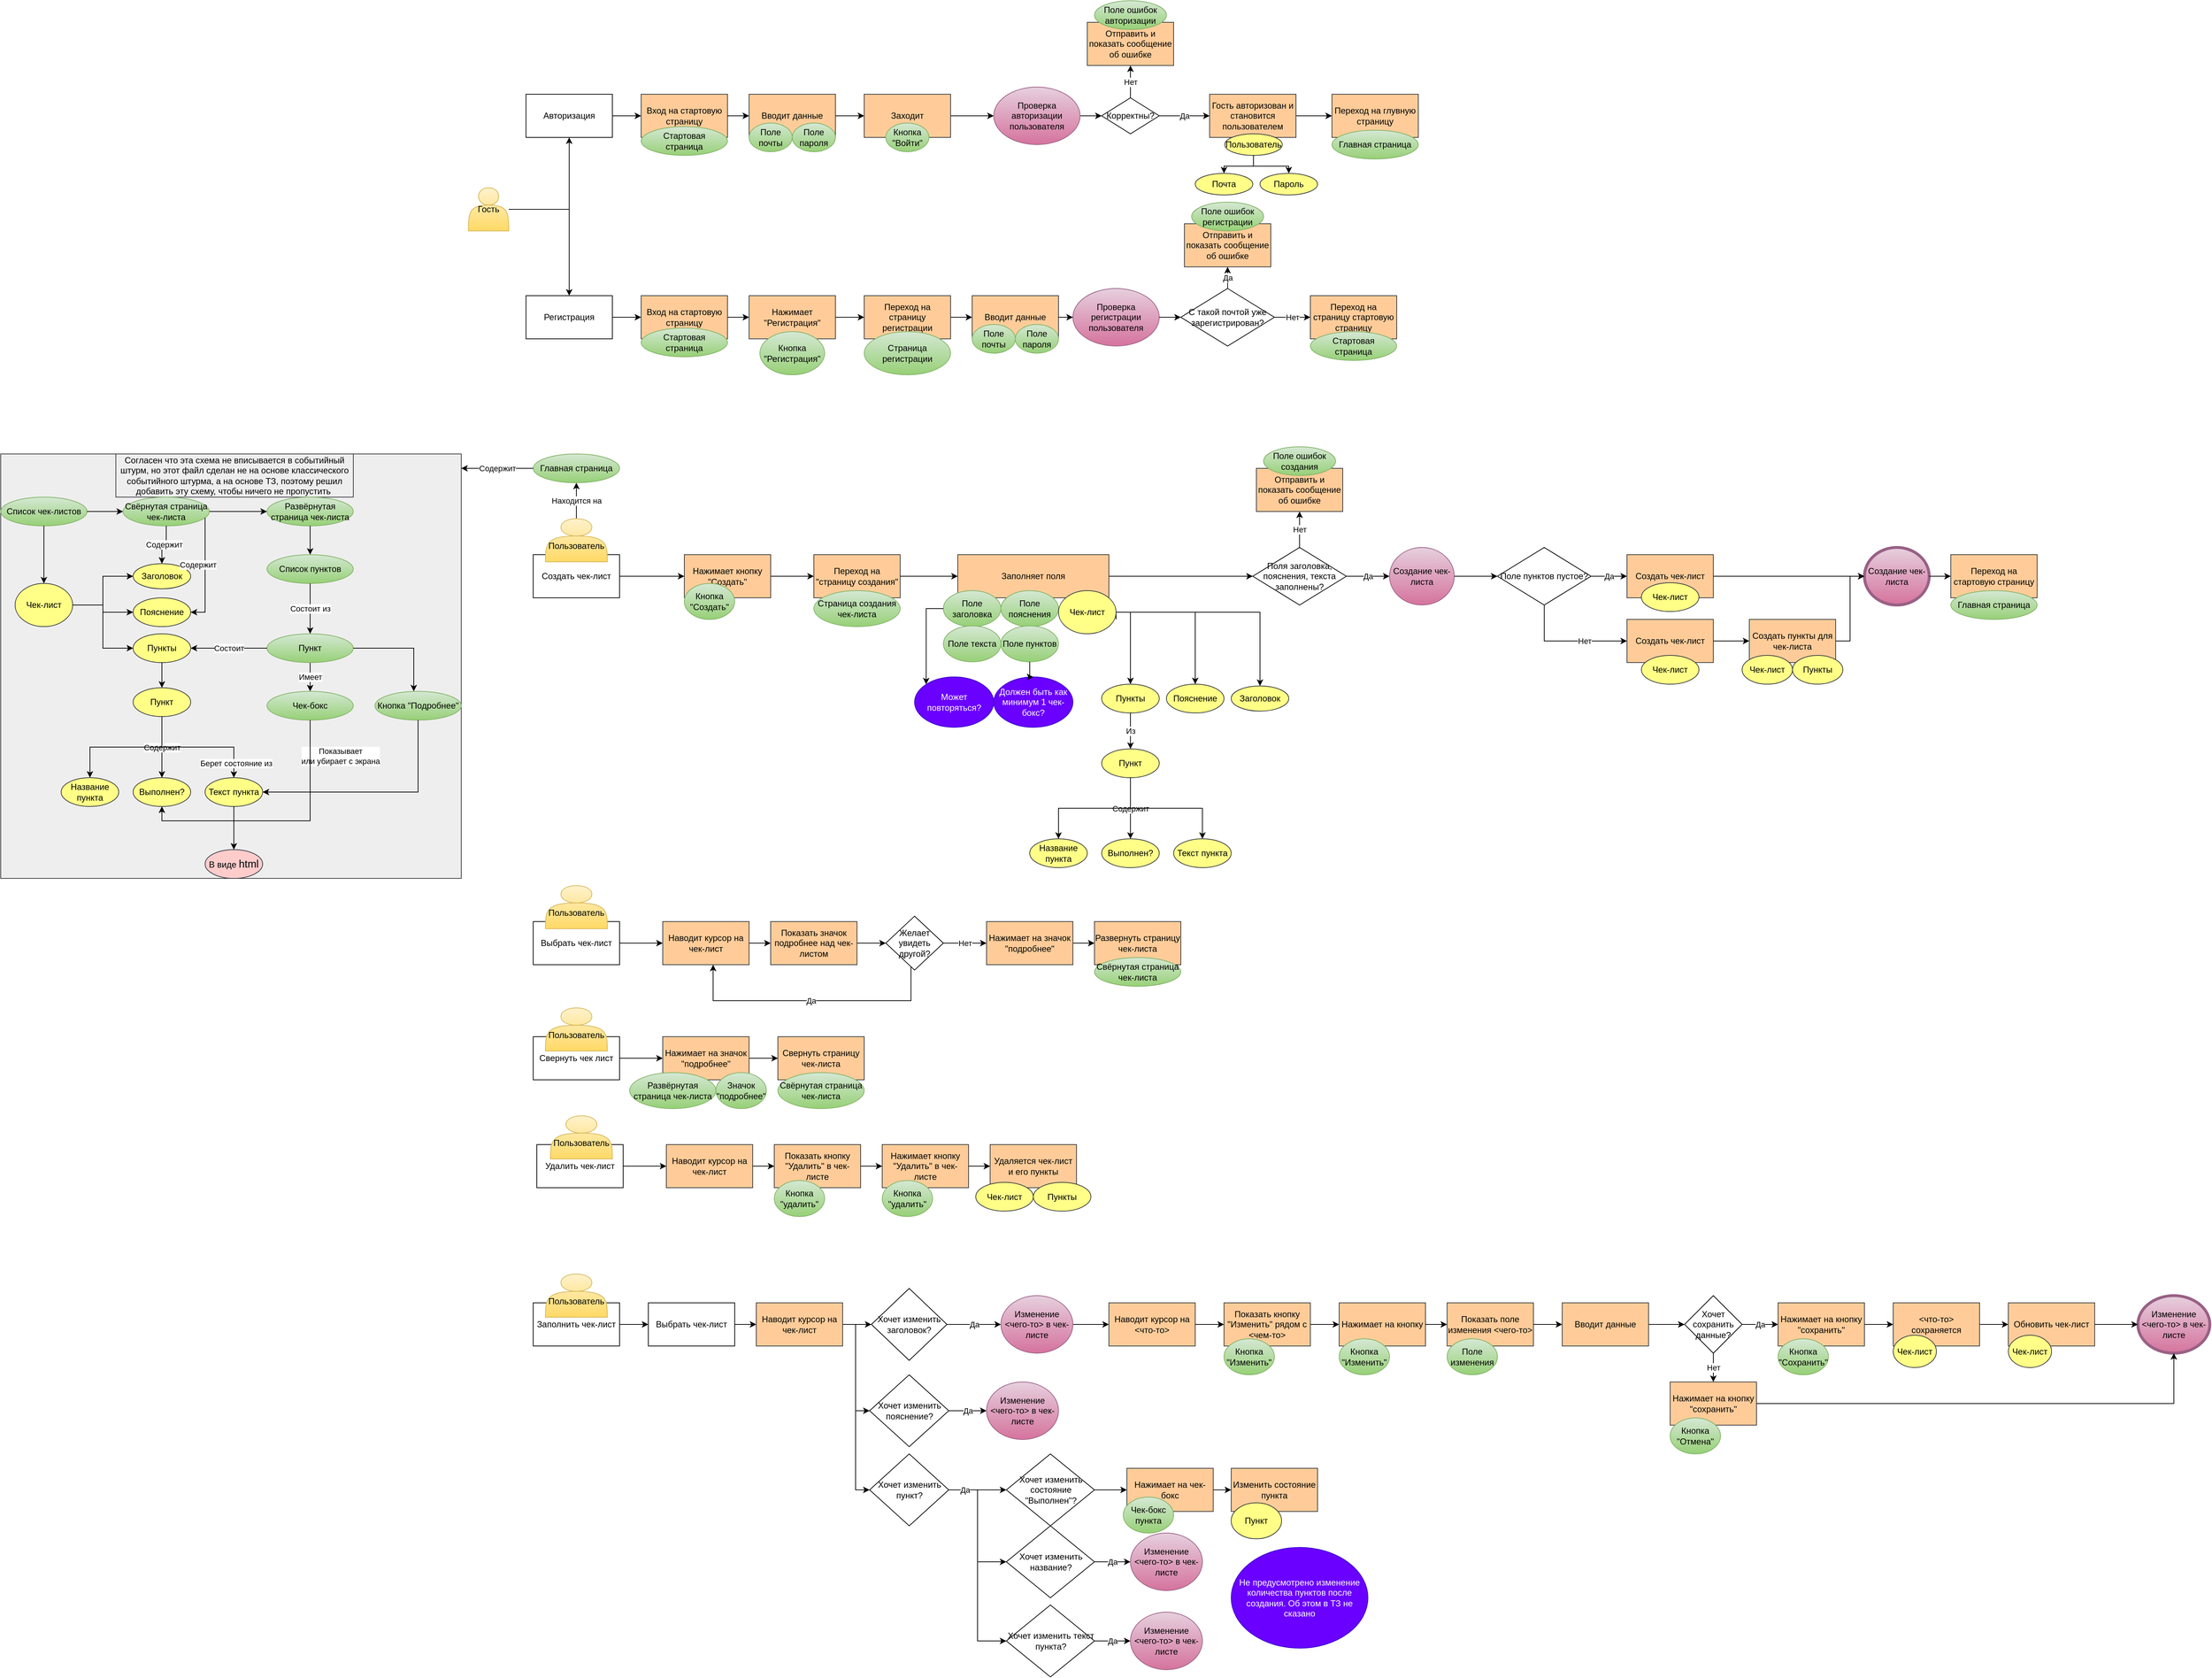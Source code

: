 <mxfile version="13.7.9" type="device" pages="2"><diagram id="hAp0nGm5Zk4I6dHrrMiU" name="Страница 1"><mxGraphModel dx="1695" dy="510" grid="1" gridSize="10" guides="1" tooltips="1" connect="1" arrows="1" fold="1" page="1" pageScale="1" pageWidth="827" pageHeight="1169" math="0" shadow="0"><root><mxCell id="0"/><mxCell id="1" parent="0"/><mxCell id="o-DwiOjQ3VG6qyazxTKf-35" style="edgeStyle=orthogonalEdgeStyle;rounded=0;orthogonalLoop=1;jettySize=auto;html=1;exitX=1;exitY=0.5;exitDx=0;exitDy=0;" edge="1" parent="1" source="iDs7KGcmhrMYAhcc_zAi-1" target="o-DwiOjQ3VG6qyazxTKf-21"><mxGeometry relative="1" as="geometry"/></mxCell><mxCell id="iDs7KGcmhrMYAhcc_zAi-1" value="Выбрать чек-лист" style="rounded=0;whiteSpace=wrap;html=1;" parent="1" vertex="1"><mxGeometry x="90" y="1530" width="120" height="60" as="geometry"/></mxCell><mxCell id="o-DwiOjQ3VG6qyazxTKf-37" style="edgeStyle=orthogonalEdgeStyle;rounded=0;orthogonalLoop=1;jettySize=auto;html=1;exitX=1;exitY=0.5;exitDx=0;exitDy=0;" edge="1" parent="1" source="Vcn08FigB7nq0v90t2fD-1" target="o-DwiOjQ3VG6qyazxTKf-36"><mxGeometry relative="1" as="geometry"/></mxCell><mxCell id="Vcn08FigB7nq0v90t2fD-1" value="Заполнить чек-лист" style="rounded=0;whiteSpace=wrap;html=1;" parent="1" vertex="1"><mxGeometry x="90" y="2060" width="120" height="60" as="geometry"/></mxCell><mxCell id="DxynelPrsrZIK36I3CF4-153" style="edgeStyle=orthogonalEdgeStyle;rounded=0;orthogonalLoop=1;jettySize=auto;html=1;exitX=1;exitY=0.5;exitDx=0;exitDy=0;" parent="1" source="Vcn08FigB7nq0v90t2fD-2" target="Q6i3124ClcI-MEiRCgdZ-14" edge="1"><mxGeometry relative="1" as="geometry"/></mxCell><mxCell id="Vcn08FigB7nq0v90t2fD-2" value="Авторизация" style="rounded=0;whiteSpace=wrap;html=1;" parent="1" vertex="1"><mxGeometry x="80" y="380" width="120" height="60" as="geometry"/></mxCell><mxCell id="DxynelPrsrZIK36I3CF4-168" style="edgeStyle=orthogonalEdgeStyle;rounded=0;orthogonalLoop=1;jettySize=auto;html=1;exitX=1;exitY=0.5;exitDx=0;exitDy=0;" parent="1" source="DxynelPrsrZIK36I3CF4-169" target="DxynelPrsrZIK36I3CF4-167" edge="1"><mxGeometry relative="1" as="geometry"/></mxCell><mxCell id="DxynelPrsrZIK36I3CF4-173" style="edgeStyle=orthogonalEdgeStyle;rounded=0;orthogonalLoop=1;jettySize=auto;html=1;exitX=1;exitY=0.5;exitDx=0;exitDy=0;entryX=0;entryY=0.5;entryDx=0;entryDy=0;" parent="1" source="Vcn08FigB7nq0v90t2fD-3" target="DxynelPrsrZIK36I3CF4-169" edge="1"><mxGeometry relative="1" as="geometry"/></mxCell><mxCell id="Vcn08FigB7nq0v90t2fD-3" value="Регистрация" style="rounded=0;whiteSpace=wrap;html=1;" parent="1" vertex="1"><mxGeometry x="80" y="660" width="120" height="60" as="geometry"/></mxCell><mxCell id="EQm_vzaCZYgoABEfjJJD-46" style="edgeStyle=orthogonalEdgeStyle;rounded=0;orthogonalLoop=1;jettySize=auto;html=1;" parent="1" source="Vcn08FigB7nq0v90t2fD-4" target="EQm_vzaCZYgoABEfjJJD-45" edge="1"><mxGeometry relative="1" as="geometry"/></mxCell><mxCell id="Vcn08FigB7nq0v90t2fD-4" value="Создать чек-лист" style="rounded=0;whiteSpace=wrap;html=1;" parent="1" vertex="1"><mxGeometry x="90" y="1020" width="120" height="60" as="geometry"/></mxCell><mxCell id="DxynelPrsrZIK36I3CF4-155" style="edgeStyle=orthogonalEdgeStyle;rounded=0;orthogonalLoop=1;jettySize=auto;html=1;exitX=1;exitY=0.5;exitDx=0;exitDy=0;" parent="1" source="DxynelPrsrZIK36I3CF4-147" target="DxynelPrsrZIK36I3CF4-150" edge="1"><mxGeometry relative="1" as="geometry"/></mxCell><mxCell id="DxynelPrsrZIK36I3CF4-147" value="Вводит данные" style="rounded=0;whiteSpace=wrap;html=1;fillColor=#ffcc99;strokeColor=#36393d;" parent="1" vertex="1"><mxGeometry x="390" y="380" width="120" height="60" as="geometry"/></mxCell><mxCell id="DxynelPrsrZIK36I3CF4-148" value="Поле почты" style="ellipse;whiteSpace=wrap;html=1;rounded=0;strokeColor=#82b366;fillColor=#d5e8d4;gradientColor=#97d077;" parent="1" vertex="1"><mxGeometry x="390" y="420" width="60" height="40" as="geometry"/></mxCell><mxCell id="DxynelPrsrZIK36I3CF4-149" value="Поле пароля" style="ellipse;whiteSpace=wrap;html=1;rounded=0;strokeColor=#82b366;fillColor=#d5e8d4;gradientColor=#97d077;" parent="1" vertex="1"><mxGeometry x="450" y="420" width="60" height="40" as="geometry"/></mxCell><mxCell id="DxynelPrsrZIK36I3CF4-157" value="" style="edgeStyle=orthogonalEdgeStyle;rounded=0;orthogonalLoop=1;jettySize=auto;html=1;entryX=0;entryY=0.5;entryDx=0;entryDy=0;" parent="1" source="DxynelPrsrZIK36I3CF4-150" target="DxynelPrsrZIK36I3CF4-158" edge="1"><mxGeometry relative="1" as="geometry"/></mxCell><mxCell id="DxynelPrsrZIK36I3CF4-150" value="Заходит" style="rounded=0;whiteSpace=wrap;html=1;fillColor=#ffcc99;strokeColor=#36393d;" parent="1" vertex="1"><mxGeometry x="550" y="380" width="120" height="60" as="geometry"/></mxCell><mxCell id="DxynelPrsrZIK36I3CF4-152" style="edgeStyle=orthogonalEdgeStyle;rounded=0;orthogonalLoop=1;jettySize=auto;html=1;" parent="1" source="DxynelPrsrZIK36I3CF4-151" target="Vcn08FigB7nq0v90t2fD-2" edge="1"><mxGeometry relative="1" as="geometry"/></mxCell><mxCell id="zcpMAKgCwcbYdZm_tLDU-1" style="edgeStyle=orthogonalEdgeStyle;rounded=0;orthogonalLoop=1;jettySize=auto;html=1;" parent="1" source="DxynelPrsrZIK36I3CF4-151" target="Vcn08FigB7nq0v90t2fD-3" edge="1"><mxGeometry relative="1" as="geometry"/></mxCell><mxCell id="DxynelPrsrZIK36I3CF4-151" value="Гость" style="shape=actor;whiteSpace=wrap;html=1;gradientColor=#ffd966;fillColor=#fff2cc;strokeColor=#d6b656;" parent="1" vertex="1"><mxGeometry y="510" width="56" height="60" as="geometry"/></mxCell><mxCell id="DxynelPrsrZIK36I3CF4-154" value="Кнопка&lt;br&gt;&quot;Войти&quot;" style="ellipse;whiteSpace=wrap;html=1;rounded=0;strokeColor=#82b366;fillColor=#d5e8d4;gradientColor=#97d077;" parent="1" vertex="1"><mxGeometry x="580" y="420" width="60" height="40" as="geometry"/></mxCell><mxCell id="DxynelPrsrZIK36I3CF4-160" value="Нет" style="edgeStyle=orthogonalEdgeStyle;rounded=0;orthogonalLoop=1;jettySize=auto;html=1;" parent="1" source="DxynelPrsrZIK36I3CF4-162" target="DxynelPrsrZIK36I3CF4-159" edge="1"><mxGeometry relative="1" as="geometry"/></mxCell><mxCell id="DxynelPrsrZIK36I3CF4-161" style="edgeStyle=orthogonalEdgeStyle;rounded=0;orthogonalLoop=1;jettySize=auto;html=1;" parent="1" source="DxynelPrsrZIK36I3CF4-158" target="DxynelPrsrZIK36I3CF4-162" edge="1"><mxGeometry relative="1" as="geometry"><mxPoint x="890" y="410" as="targetPoint"/></mxGeometry></mxCell><mxCell id="DxynelPrsrZIK36I3CF4-158" value="Проверка&lt;br&gt;авторизации&lt;br&gt;пользователя" style="ellipse;whiteSpace=wrap;html=1;rounded=0;strokeColor=#996185;fillColor=#e6d0de;gradientColor=#d5739d;" parent="1" vertex="1"><mxGeometry x="730" y="370" width="120" height="80" as="geometry"/></mxCell><mxCell id="DxynelPrsrZIK36I3CF4-159" value="Отправить и показать сообщение об ошибке" style="rounded=0;whiteSpace=wrap;html=1;fillColor=#ffcc99;strokeColor=#36393d;" parent="1" vertex="1"><mxGeometry x="860" y="280" width="120" height="60" as="geometry"/></mxCell><mxCell id="DxynelPrsrZIK36I3CF4-165" value="Да" style="edgeStyle=orthogonalEdgeStyle;rounded=0;orthogonalLoop=1;jettySize=auto;html=1;exitX=1;exitY=0.5;exitDx=0;exitDy=0;entryX=0;entryY=0.5;entryDx=0;entryDy=0;" parent="1" source="DxynelPrsrZIK36I3CF4-162" target="zcpMAKgCwcbYdZm_tLDU-3" edge="1"><mxGeometry relative="1" as="geometry"><mxPoint x="1000" y="410" as="targetPoint"/></mxGeometry></mxCell><mxCell id="DxynelPrsrZIK36I3CF4-162" value="Корректны?" style="rhombus;whiteSpace=wrap;html=1;" parent="1" vertex="1"><mxGeometry x="880" y="385" width="80" height="50" as="geometry"/></mxCell><mxCell id="DxynelPrsrZIK36I3CF4-163" value="Поле ошибок авторизации" style="ellipse;whiteSpace=wrap;html=1;rounded=0;strokeColor=#82b366;fillColor=#d5e8d4;gradientColor=#97d077;" parent="1" vertex="1"><mxGeometry x="870" y="250" width="100" height="40" as="geometry"/></mxCell><mxCell id="DxynelPrsrZIK36I3CF4-176" style="edgeStyle=orthogonalEdgeStyle;rounded=0;orthogonalLoop=1;jettySize=auto;html=1;exitX=1;exitY=0.5;exitDx=0;exitDy=0;" parent="1" source="DxynelPrsrZIK36I3CF4-184" target="DxynelPrsrZIK36I3CF4-195" edge="1"><mxGeometry relative="1" as="geometry"/></mxCell><mxCell id="DxynelPrsrZIK36I3CF4-172" value="" style="group" parent="1" vertex="1" connectable="0"><mxGeometry x="240" y="660" width="120" height="85" as="geometry"/></mxCell><mxCell id="DxynelPrsrZIK36I3CF4-169" value="Вход на стартовую страницу" style="rounded=0;whiteSpace=wrap;html=1;fillColor=#ffcc99;strokeColor=#36393d;" parent="DxynelPrsrZIK36I3CF4-172" vertex="1"><mxGeometry width="120" height="60" as="geometry"/></mxCell><mxCell id="DxynelPrsrZIK36I3CF4-170" value="Стартовая&lt;br&gt;страница" style="ellipse;whiteSpace=wrap;html=1;rounded=0;strokeColor=#82b366;fillColor=#d5e8d4;gradientColor=#97d077;" parent="DxynelPrsrZIK36I3CF4-172" vertex="1"><mxGeometry y="45" width="120" height="40" as="geometry"/></mxCell><mxCell id="DxynelPrsrZIK36I3CF4-185" style="edgeStyle=orthogonalEdgeStyle;rounded=0;orthogonalLoop=1;jettySize=auto;html=1;exitX=1;exitY=0.5;exitDx=0;exitDy=0;" parent="1" source="DxynelPrsrZIK36I3CF4-167" target="DxynelPrsrZIK36I3CF4-184" edge="1"><mxGeometry relative="1" as="geometry"><mxPoint x="510" y="630" as="sourcePoint"/><mxPoint x="680" y="630" as="targetPoint"/></mxGeometry></mxCell><mxCell id="DxynelPrsrZIK36I3CF4-193" value="" style="group" parent="1" vertex="1" connectable="0"><mxGeometry x="840" y="530" width="450" height="220" as="geometry"/></mxCell><mxCell id="DxynelPrsrZIK36I3CF4-175" value="Проверка&lt;br&gt;регистрации&lt;br&gt;пользователя" style="ellipse;whiteSpace=wrap;html=1;rounded=0;strokeColor=#996185;fillColor=#e6d0de;gradientColor=#d5739d;" parent="DxynelPrsrZIK36I3CF4-193" vertex="1"><mxGeometry y="120" width="120" height="80" as="geometry"/></mxCell><mxCell id="DxynelPrsrZIK36I3CF4-180" value="С такой почтой уже зарегистрирован?" style="rhombus;whiteSpace=wrap;html=1;" parent="DxynelPrsrZIK36I3CF4-193" vertex="1"><mxGeometry x="150" y="120" width="130" height="80" as="geometry"/></mxCell><mxCell id="DxynelPrsrZIK36I3CF4-187" value="" style="group" parent="DxynelPrsrZIK36I3CF4-193" vertex="1" connectable="0"><mxGeometry x="155" width="120" height="90" as="geometry"/></mxCell><mxCell id="DxynelPrsrZIK36I3CF4-182" value="Отправить и показать сообщение об ошибке" style="rounded=0;whiteSpace=wrap;html=1;fillColor=#ffcc99;strokeColor=#36393d;" parent="DxynelPrsrZIK36I3CF4-187" vertex="1"><mxGeometry y="30" width="120" height="60" as="geometry"/></mxCell><mxCell id="DxynelPrsrZIK36I3CF4-183" value="Поле ошибок регистрации" style="ellipse;whiteSpace=wrap;html=1;rounded=0;strokeColor=#82b366;fillColor=#d5e8d4;gradientColor=#97d077;" parent="DxynelPrsrZIK36I3CF4-187" vertex="1"><mxGeometry x="10" width="100" height="40" as="geometry"/></mxCell><mxCell id="DxynelPrsrZIK36I3CF4-192" value="" style="group" parent="DxynelPrsrZIK36I3CF4-193" vertex="1" connectable="0"><mxGeometry x="330" y="130" width="120" height="90" as="geometry"/></mxCell><mxCell id="DxynelPrsrZIK36I3CF4-189" value="Переход на страницу стартовую страницу" style="rounded=0;whiteSpace=wrap;html=1;fillColor=#ffcc99;strokeColor=#36393d;" parent="DxynelPrsrZIK36I3CF4-192" vertex="1"><mxGeometry width="120" height="60" as="geometry"/></mxCell><mxCell id="DxynelPrsrZIK36I3CF4-191" value="Стартовая&lt;br&gt;страница" style="ellipse;whiteSpace=wrap;html=1;rounded=0;strokeColor=#82b366;fillColor=#d5e8d4;gradientColor=#97d077;" parent="DxynelPrsrZIK36I3CF4-192" vertex="1"><mxGeometry y="50" width="120" height="40" as="geometry"/></mxCell><mxCell id="DxynelPrsrZIK36I3CF4-181" style="edgeStyle=orthogonalEdgeStyle;rounded=0;orthogonalLoop=1;jettySize=auto;html=1;exitX=1;exitY=0.5;exitDx=0;exitDy=0;" parent="DxynelPrsrZIK36I3CF4-193" source="DxynelPrsrZIK36I3CF4-175" target="DxynelPrsrZIK36I3CF4-180" edge="1"><mxGeometry relative="1" as="geometry"/></mxCell><mxCell id="DxynelPrsrZIK36I3CF4-179" value="Да" style="edgeStyle=orthogonalEdgeStyle;rounded=0;orthogonalLoop=1;jettySize=auto;html=1;exitX=0.5;exitY=0;exitDx=0;exitDy=0;entryX=0.5;entryY=1;entryDx=0;entryDy=0;" parent="DxynelPrsrZIK36I3CF4-193" source="DxynelPrsrZIK36I3CF4-180" target="DxynelPrsrZIK36I3CF4-182" edge="1"><mxGeometry relative="1" as="geometry"><mxPoint x="1010" y="635" as="targetPoint"/></mxGeometry></mxCell><mxCell id="DxynelPrsrZIK36I3CF4-177" value="Нет" style="edgeStyle=orthogonalEdgeStyle;rounded=0;orthogonalLoop=1;jettySize=auto;html=1;exitX=1;exitY=0.5;exitDx=0;exitDy=0;" parent="DxynelPrsrZIK36I3CF4-193" source="DxynelPrsrZIK36I3CF4-180" target="DxynelPrsrZIK36I3CF4-189" edge="1"><mxGeometry relative="1" as="geometry"><mxPoint x="1040" y="660" as="targetPoint"/></mxGeometry></mxCell><mxCell id="DxynelPrsrZIK36I3CF4-198" value="" style="group" parent="1" vertex="1" connectable="0"><mxGeometry x="700" y="660" width="120" height="80" as="geometry"/></mxCell><mxCell id="DxynelPrsrZIK36I3CF4-195" value="Вводит данные" style="rounded=0;whiteSpace=wrap;html=1;fillColor=#ffcc99;strokeColor=#36393d;" parent="DxynelPrsrZIK36I3CF4-198" vertex="1"><mxGeometry width="120" height="60" as="geometry"/></mxCell><mxCell id="DxynelPrsrZIK36I3CF4-196" value="Поле почты" style="ellipse;whiteSpace=wrap;html=1;rounded=0;strokeColor=#82b366;fillColor=#d5e8d4;gradientColor=#97d077;" parent="DxynelPrsrZIK36I3CF4-198" vertex="1"><mxGeometry y="40" width="60" height="40" as="geometry"/></mxCell><mxCell id="DxynelPrsrZIK36I3CF4-197" value="Поле пароля" style="ellipse;whiteSpace=wrap;html=1;rounded=0;strokeColor=#82b366;fillColor=#d5e8d4;gradientColor=#97d077;" parent="DxynelPrsrZIK36I3CF4-198" vertex="1"><mxGeometry x="60" y="40" width="60" height="40" as="geometry"/></mxCell><mxCell id="DxynelPrsrZIK36I3CF4-199" style="edgeStyle=orthogonalEdgeStyle;rounded=0;orthogonalLoop=1;jettySize=auto;html=1;exitX=1;exitY=0.5;exitDx=0;exitDy=0;" parent="1" source="DxynelPrsrZIK36I3CF4-195" target="DxynelPrsrZIK36I3CF4-175" edge="1"><mxGeometry relative="1" as="geometry"/></mxCell><mxCell id="DxynelPrsrZIK36I3CF4-200" value="" style="group" parent="1" vertex="1" connectable="0"><mxGeometry x="550" y="660" width="120" height="110" as="geometry"/></mxCell><mxCell id="DxynelPrsrZIK36I3CF4-184" value="Переход на страницу регистрации" style="rounded=0;whiteSpace=wrap;html=1;fillColor=#ffcc99;strokeColor=#36393d;" parent="DxynelPrsrZIK36I3CF4-200" vertex="1"><mxGeometry width="120" height="60" as="geometry"/></mxCell><mxCell id="DxynelPrsrZIK36I3CF4-186" value="Страница регистрации" style="ellipse;whiteSpace=wrap;html=1;rounded=0;strokeColor=#82b366;fillColor=#d5e8d4;gradientColor=#97d077;" parent="DxynelPrsrZIK36I3CF4-200" vertex="1"><mxGeometry y="50" width="120" height="60" as="geometry"/></mxCell><mxCell id="DxynelPrsrZIK36I3CF4-201" value="" style="group" parent="1" vertex="1" connectable="0"><mxGeometry x="390" y="660" width="120" height="110" as="geometry"/></mxCell><mxCell id="DxynelPrsrZIK36I3CF4-167" value="Нажимает &quot;Регистрация&quot;" style="rounded=0;whiteSpace=wrap;html=1;fillColor=#ffcc99;strokeColor=#36393d;" parent="DxynelPrsrZIK36I3CF4-201" vertex="1"><mxGeometry width="120" height="60" as="geometry"/></mxCell><mxCell id="DxynelPrsrZIK36I3CF4-174" value="Кнопка&lt;br&gt;&quot;Регистрация&quot;" style="ellipse;whiteSpace=wrap;html=1;rounded=0;strokeColor=#82b366;fillColor=#d5e8d4;gradientColor=#97d077;" parent="DxynelPrsrZIK36I3CF4-201" vertex="1"><mxGeometry x="15" y="50" width="90" height="60" as="geometry"/></mxCell><mxCell id="4tGCmEU0K5qItsRlWRSe-52" value="Находится на" style="edgeStyle=orthogonalEdgeStyle;rounded=0;orthogonalLoop=1;jettySize=auto;html=1;" edge="1" parent="1" source="zcpMAKgCwcbYdZm_tLDU-2" target="4tGCmEU0K5qItsRlWRSe-48"><mxGeometry relative="1" as="geometry"><mxPoint x="150" y="890" as="targetPoint"/></mxGeometry></mxCell><mxCell id="zcpMAKgCwcbYdZm_tLDU-2" value="&lt;br&gt;Пользователь" style="shape=actor;whiteSpace=wrap;html=1;gradientColor=#ffd966;fillColor=#fff2cc;strokeColor=#d6b656;" parent="1" vertex="1"><mxGeometry x="107" y="970" width="86" height="60" as="geometry"/></mxCell><mxCell id="zcpMAKgCwcbYdZm_tLDU-4" style="edgeStyle=orthogonalEdgeStyle;rounded=0;orthogonalLoop=1;jettySize=auto;html=1;exitX=1;exitY=0.5;exitDx=0;exitDy=0;entryX=0;entryY=0.5;entryDx=0;entryDy=0;" parent="1" source="zcpMAKgCwcbYdZm_tLDU-3" target="DxynelPrsrZIK36I3CF4-156" edge="1"><mxGeometry relative="1" as="geometry"/></mxCell><mxCell id="zcpMAKgCwcbYdZm_tLDU-3" value="Гость авторизован и становится пользователем" style="rounded=0;whiteSpace=wrap;html=1;fillColor=#ffcc99;strokeColor=#36393d;" parent="1" vertex="1"><mxGeometry x="1030" y="380" width="120" height="60" as="geometry"/></mxCell><mxCell id="zcpMAKgCwcbYdZm_tLDU-5" value="" style="group" parent="1" vertex="1" connectable="0"><mxGeometry x="1200" y="380" width="120" height="90" as="geometry"/></mxCell><mxCell id="DxynelPrsrZIK36I3CF4-156" value="Переход на глувную страницу" style="rounded=0;whiteSpace=wrap;html=1;fillColor=#ffcc99;strokeColor=#36393d;" parent="zcpMAKgCwcbYdZm_tLDU-5" vertex="1"><mxGeometry width="120" height="60" as="geometry"/></mxCell><mxCell id="DxynelPrsrZIK36I3CF4-166" value="Главная страница" style="ellipse;whiteSpace=wrap;html=1;rounded=0;strokeColor=#82b366;fillColor=#d5e8d4;gradientColor=#97d077;" parent="zcpMAKgCwcbYdZm_tLDU-5" vertex="1"><mxGeometry y="50" width="120" height="40" as="geometry"/></mxCell><mxCell id="EQm_vzaCZYgoABEfjJJD-49" value="" style="edgeStyle=orthogonalEdgeStyle;rounded=0;orthogonalLoop=1;jettySize=auto;html=1;" parent="1" source="EQm_vzaCZYgoABEfjJJD-45" target="EQm_vzaCZYgoABEfjJJD-48" edge="1"><mxGeometry relative="1" as="geometry"/></mxCell><mxCell id="EQm_vzaCZYgoABEfjJJD-51" value="" style="group" parent="1" vertex="1" connectable="0"><mxGeometry x="300" y="1020" width="120" height="90" as="geometry"/></mxCell><mxCell id="EQm_vzaCZYgoABEfjJJD-45" value="Нажимает кнопку &quot;Создать&quot;" style="rounded=0;whiteSpace=wrap;html=1;fillColor=#ffcc99;strokeColor=#36393d;" parent="EQm_vzaCZYgoABEfjJJD-51" vertex="1"><mxGeometry width="120" height="60" as="geometry"/></mxCell><mxCell id="EQm_vzaCZYgoABEfjJJD-47" value="Кнопка&lt;br&gt;&quot;Создать&quot;" style="ellipse;whiteSpace=wrap;html=1;rounded=0;strokeColor=#82b366;fillColor=#d5e8d4;gradientColor=#97d077;" parent="EQm_vzaCZYgoABEfjJJD-51" vertex="1"><mxGeometry y="40" width="70" height="50" as="geometry"/></mxCell><mxCell id="EQm_vzaCZYgoABEfjJJD-52" value="" style="group" parent="1" vertex="1" connectable="0"><mxGeometry x="480" y="1020" width="120" height="100" as="geometry"/></mxCell><mxCell id="EQm_vzaCZYgoABEfjJJD-48" value="Переход на &quot;страницу создания&quot;" style="rounded=0;whiteSpace=wrap;html=1;fillColor=#ffcc99;strokeColor=#36393d;" parent="EQm_vzaCZYgoABEfjJJD-52" vertex="1"><mxGeometry width="120" height="60" as="geometry"/></mxCell><mxCell id="EQm_vzaCZYgoABEfjJJD-50" value="Страница создания чек-листа" style="ellipse;whiteSpace=wrap;html=1;rounded=0;strokeColor=#82b366;fillColor=#d5e8d4;gradientColor=#97d077;" parent="EQm_vzaCZYgoABEfjJJD-52" vertex="1"><mxGeometry y="50" width="120" height="50" as="geometry"/></mxCell><mxCell id="EQm_vzaCZYgoABEfjJJD-54" value="" style="edgeStyle=orthogonalEdgeStyle;rounded=0;orthogonalLoop=1;jettySize=auto;html=1;" parent="1" source="EQm_vzaCZYgoABEfjJJD-48" target="EQm_vzaCZYgoABEfjJJD-53" edge="1"><mxGeometry relative="1" as="geometry"/></mxCell><mxCell id="EQm_vzaCZYgoABEfjJJD-76" style="edgeStyle=orthogonalEdgeStyle;rounded=0;orthogonalLoop=1;jettySize=auto;html=1;" parent="1" source="EQm_vzaCZYgoABEfjJJD-53" target="EQm_vzaCZYgoABEfjJJD-69" edge="1"><mxGeometry x="1810" y="1680" as="geometry"><mxPoint x="1000" y="1050" as="sourcePoint"/></mxGeometry></mxCell><mxCell id="EQm_vzaCZYgoABEfjJJD-69" value="Поля заголовка, пояснения, текста заполнены?" style="rhombus;whiteSpace=wrap;html=1;" parent="1" vertex="1"><mxGeometry x="1090" y="1010" width="130" height="80" as="geometry"/></mxCell><mxCell id="EQm_vzaCZYgoABEfjJJD-70" value="" style="group" parent="1" vertex="1" connectable="0"><mxGeometry x="1095" y="870" width="120" height="90" as="geometry"/></mxCell><mxCell id="EQm_vzaCZYgoABEfjJJD-71" value="Отправить и показать сообщение об ошибке" style="rounded=0;whiteSpace=wrap;html=1;fillColor=#ffcc99;strokeColor=#36393d;" parent="EQm_vzaCZYgoABEfjJJD-70" vertex="1"><mxGeometry y="30" width="120" height="60" as="geometry"/></mxCell><mxCell id="EQm_vzaCZYgoABEfjJJD-72" value="Поле ошибок создания" style="ellipse;whiteSpace=wrap;html=1;rounded=0;strokeColor=#82b366;fillColor=#d5e8d4;gradientColor=#97d077;" parent="EQm_vzaCZYgoABEfjJJD-70" vertex="1"><mxGeometry x="10" width="100" height="40" as="geometry"/></mxCell><mxCell id="EQm_vzaCZYgoABEfjJJD-77" value="Нет" style="edgeStyle=orthogonalEdgeStyle;rounded=0;orthogonalLoop=1;jettySize=auto;html=1;exitX=0.5;exitY=0;exitDx=0;exitDy=0;entryX=0.5;entryY=1;entryDx=0;entryDy=0;" parent="1" source="EQm_vzaCZYgoABEfjJJD-69" target="EQm_vzaCZYgoABEfjJJD-71" edge="1"><mxGeometry x="1770" y="1680" as="geometry"><mxPoint x="2780" y="2315" as="targetPoint"/></mxGeometry></mxCell><mxCell id="EQm_vzaCZYgoABEfjJJD-95" value="Да" style="edgeStyle=orthogonalEdgeStyle;rounded=0;orthogonalLoop=1;jettySize=auto;html=1;entryX=0;entryY=0.5;entryDx=0;entryDy=0;" parent="1" source="EQm_vzaCZYgoABEfjJJD-69" target="EQm_vzaCZYgoABEfjJJD-113" edge="1"><mxGeometry x="840" y="870" as="geometry"/></mxCell><mxCell id="o-DwiOjQ3VG6qyazxTKf-34" style="edgeStyle=orthogonalEdgeStyle;rounded=0;orthogonalLoop=1;jettySize=auto;html=1;" edge="1" parent="1" source="o-DwiOjQ3VG6qyazxTKf-21" target="o-DwiOjQ3VG6qyazxTKf-23"><mxGeometry relative="1" as="geometry"/></mxCell><mxCell id="o-DwiOjQ3VG6qyazxTKf-21" value="Наводит курсор на чек-лист" style="rounded=0;whiteSpace=wrap;html=1;fillColor=#ffcc99;strokeColor=#36393d;" vertex="1" parent="1"><mxGeometry x="270" y="1530" width="120" height="60" as="geometry"/></mxCell><mxCell id="o-DwiOjQ3VG6qyazxTKf-22" value="" style="group" vertex="1" connectable="0" parent="1"><mxGeometry x="420" y="1530" width="120" height="90" as="geometry"/></mxCell><mxCell id="o-DwiOjQ3VG6qyazxTKf-23" value="Показать значок подробнее над чек-листом" style="rounded=0;whiteSpace=wrap;html=1;fillColor=#ffcc99;strokeColor=#36393d;" vertex="1" parent="o-DwiOjQ3VG6qyazxTKf-22"><mxGeometry width="120" height="60" as="geometry"/></mxCell><mxCell id="o-DwiOjQ3VG6qyazxTKf-25" value="Да" style="edgeStyle=orthogonalEdgeStyle;rounded=0;orthogonalLoop=1;jettySize=auto;html=1;" edge="1" parent="1" source="o-DwiOjQ3VG6qyazxTKf-27" target="o-DwiOjQ3VG6qyazxTKf-21"><mxGeometry relative="1" as="geometry"><mxPoint x="340" y="1600" as="targetPoint"/><Array as="points"><mxPoint x="615" y="1640"/><mxPoint x="340" y="1640"/></Array></mxGeometry></mxCell><mxCell id="o-DwiOjQ3VG6qyazxTKf-26" value="Нет" style="edgeStyle=orthogonalEdgeStyle;rounded=0;orthogonalLoop=1;jettySize=auto;html=1;exitX=1;exitY=0.5;exitDx=0;exitDy=0;" edge="1" parent="1" source="o-DwiOjQ3VG6qyazxTKf-27" target="o-DwiOjQ3VG6qyazxTKf-29"><mxGeometry relative="1" as="geometry"><mxPoint x="710" y="1567.5" as="targetPoint"/></mxGeometry></mxCell><mxCell id="o-DwiOjQ3VG6qyazxTKf-27" value="Желает увидеть другой?" style="rhombus;whiteSpace=wrap;html=1;" vertex="1" parent="1"><mxGeometry x="580" y="1522.5" width="80" height="75" as="geometry"/></mxCell><mxCell id="o-DwiOjQ3VG6qyazxTKf-32" style="edgeStyle=orthogonalEdgeStyle;rounded=0;orthogonalLoop=1;jettySize=auto;html=1;exitX=1;exitY=0.5;exitDx=0;exitDy=0;" edge="1" parent="1" source="o-DwiOjQ3VG6qyazxTKf-29" target="o-DwiOjQ3VG6qyazxTKf-30"><mxGeometry relative="1" as="geometry"/></mxCell><mxCell id="o-DwiOjQ3VG6qyazxTKf-29" value="Нажимает на значок &quot;подробнее&quot;" style="rounded=0;whiteSpace=wrap;html=1;fillColor=#ffcc99;strokeColor=#36393d;" vertex="1" parent="1"><mxGeometry x="720" y="1530" width="120" height="60" as="geometry"/></mxCell><mxCell id="o-DwiOjQ3VG6qyazxTKf-30" value="Развернуть страницу чек-листа" style="rounded=0;whiteSpace=wrap;html=1;fillColor=#ffcc99;strokeColor=#36393d;" vertex="1" parent="1"><mxGeometry x="870" y="1530" width="120" height="60" as="geometry"/></mxCell><mxCell id="o-DwiOjQ3VG6qyazxTKf-33" style="edgeStyle=orthogonalEdgeStyle;rounded=0;orthogonalLoop=1;jettySize=auto;html=1;exitX=1;exitY=0.5;exitDx=0;exitDy=0;" edge="1" parent="1" source="o-DwiOjQ3VG6qyazxTKf-23" target="o-DwiOjQ3VG6qyazxTKf-27"><mxGeometry relative="1" as="geometry"/></mxCell><mxCell id="o-DwiOjQ3VG6qyazxTKf-66" style="edgeStyle=orthogonalEdgeStyle;rounded=0;orthogonalLoop=1;jettySize=auto;html=1;" edge="1" parent="1" source="o-DwiOjQ3VG6qyazxTKf-36" target="o-DwiOjQ3VG6qyazxTKf-65"><mxGeometry relative="1" as="geometry"/></mxCell><mxCell id="o-DwiOjQ3VG6qyazxTKf-36" value="Выбрать чек-лист" style="rounded=0;whiteSpace=wrap;html=1;" vertex="1" parent="1"><mxGeometry x="250" y="2060" width="120" height="60" as="geometry"/></mxCell><mxCell id="o-DwiOjQ3VG6qyazxTKf-61" value="" style="group" vertex="1" connectable="0" parent="1"><mxGeometry x="95" y="1840" width="770" height="92.5" as="geometry"/></mxCell><mxCell id="Vcn08FigB7nq0v90t2fD-5" value="Удалить чек-лист" style="rounded=0;whiteSpace=wrap;html=1;" parent="o-DwiOjQ3VG6qyazxTKf-61" vertex="1"><mxGeometry width="120" height="60" as="geometry"/></mxCell><mxCell id="EQm_vzaCZYgoABEfjJJD-117" value="" style="group" parent="o-DwiOjQ3VG6qyazxTKf-61" vertex="1" connectable="0"><mxGeometry x="480" width="120" height="90" as="geometry"/></mxCell><mxCell id="EQm_vzaCZYgoABEfjJJD-118" value="Нажимает кнопку &quot;Удалить&quot; в чек-листе" style="rounded=0;whiteSpace=wrap;html=1;fillColor=#ffcc99;strokeColor=#36393d;" parent="EQm_vzaCZYgoABEfjJJD-117" vertex="1"><mxGeometry width="120" height="60" as="geometry"/></mxCell><mxCell id="EQm_vzaCZYgoABEfjJJD-119" value="Кнопка&lt;br&gt;&quot;удалить&quot;" style="ellipse;whiteSpace=wrap;html=1;rounded=0;strokeColor=#82b366;fillColor=#d5e8d4;gradientColor=#97d077;" parent="EQm_vzaCZYgoABEfjJJD-117" vertex="1"><mxGeometry y="50" width="70" height="50" as="geometry"/></mxCell><mxCell id="o-DwiOjQ3VG6qyazxTKf-42" value="Наводит курсор на чек-лист" style="rounded=0;whiteSpace=wrap;html=1;fillColor=#ffcc99;strokeColor=#36393d;" vertex="1" parent="o-DwiOjQ3VG6qyazxTKf-61"><mxGeometry x="180" width="120" height="60" as="geometry"/></mxCell><mxCell id="o-DwiOjQ3VG6qyazxTKf-16" style="edgeStyle=orthogonalEdgeStyle;rounded=0;orthogonalLoop=1;jettySize=auto;html=1;exitX=1;exitY=0.5;exitDx=0;exitDy=0;" edge="1" parent="o-DwiOjQ3VG6qyazxTKf-61" source="Vcn08FigB7nq0v90t2fD-5" target="o-DwiOjQ3VG6qyazxTKf-42"><mxGeometry relative="1" as="geometry"/></mxCell><mxCell id="o-DwiOjQ3VG6qyazxTKf-44" value="" style="group" vertex="1" connectable="0" parent="o-DwiOjQ3VG6qyazxTKf-61"><mxGeometry x="330" width="120" height="90" as="geometry"/></mxCell><mxCell id="o-DwiOjQ3VG6qyazxTKf-45" value="Показать кнопку &quot;Удалить&quot; в чек-листе" style="rounded=0;whiteSpace=wrap;html=1;fillColor=#ffcc99;strokeColor=#36393d;" vertex="1" parent="o-DwiOjQ3VG6qyazxTKf-44"><mxGeometry width="120" height="60" as="geometry"/></mxCell><mxCell id="o-DwiOjQ3VG6qyazxTKf-46" value="Кнопка&lt;br&gt;&quot;удалить&quot;" style="ellipse;whiteSpace=wrap;html=1;rounded=0;strokeColor=#82b366;fillColor=#d5e8d4;gradientColor=#97d077;" vertex="1" parent="o-DwiOjQ3VG6qyazxTKf-44"><mxGeometry y="50" width="70" height="50" as="geometry"/></mxCell><mxCell id="o-DwiOjQ3VG6qyazxTKf-43" style="edgeStyle=orthogonalEdgeStyle;rounded=0;orthogonalLoop=1;jettySize=auto;html=1;exitX=1;exitY=0.5;exitDx=0;exitDy=0;" edge="1" parent="o-DwiOjQ3VG6qyazxTKf-61" source="o-DwiOjQ3VG6qyazxTKf-42" target="o-DwiOjQ3VG6qyazxTKf-45"><mxGeometry relative="1" as="geometry"/></mxCell><mxCell id="o-DwiOjQ3VG6qyazxTKf-47" style="edgeStyle=orthogonalEdgeStyle;rounded=0;orthogonalLoop=1;jettySize=auto;html=1;exitX=1;exitY=0.5;exitDx=0;exitDy=0;" edge="1" parent="o-DwiOjQ3VG6qyazxTKf-61" source="o-DwiOjQ3VG6qyazxTKf-45" target="EQm_vzaCZYgoABEfjJJD-118"><mxGeometry relative="1" as="geometry"/></mxCell><mxCell id="o-DwiOjQ3VG6qyazxTKf-48" value="" style="group" vertex="1" connectable="0" parent="o-DwiOjQ3VG6qyazxTKf-61"><mxGeometry x="610" width="160" height="92.5" as="geometry"/></mxCell><mxCell id="o-DwiOjQ3VG6qyazxTKf-17" value="Удаляется чек-лист и его пункты" style="rounded=0;whiteSpace=wrap;html=1;fillColor=#ffcc99;strokeColor=#36393d;" vertex="1" parent="o-DwiOjQ3VG6qyazxTKf-48"><mxGeometry x="20" width="120" height="60" as="geometry"/></mxCell><mxCell id="o-DwiOjQ3VG6qyazxTKf-19" value="Чек-лист" style="ellipse;whiteSpace=wrap;html=1;rounded=0;strokeColor=#36393d;fillColor=#ffff88;" vertex="1" parent="o-DwiOjQ3VG6qyazxTKf-48"><mxGeometry y="52.5" width="80" height="40" as="geometry"/></mxCell><mxCell id="o-DwiOjQ3VG6qyazxTKf-20" value="Пункты" style="ellipse;whiteSpace=wrap;html=1;rounded=0;strokeColor=#36393d;fillColor=#ffff88;" vertex="1" parent="o-DwiOjQ3VG6qyazxTKf-48"><mxGeometry x="80" y="52.5" width="80" height="40" as="geometry"/></mxCell><mxCell id="o-DwiOjQ3VG6qyazxTKf-49" style="edgeStyle=orthogonalEdgeStyle;rounded=0;orthogonalLoop=1;jettySize=auto;html=1;exitX=1;exitY=0.5;exitDx=0;exitDy=0;" edge="1" parent="o-DwiOjQ3VG6qyazxTKf-61" source="EQm_vzaCZYgoABEfjJJD-118" target="o-DwiOjQ3VG6qyazxTKf-17"><mxGeometry relative="1" as="geometry"/></mxCell><mxCell id="o-DwiOjQ3VG6qyazxTKf-55" style="edgeStyle=orthogonalEdgeStyle;rounded=0;orthogonalLoop=1;jettySize=auto;html=1;exitX=1;exitY=0.5;exitDx=0;exitDy=0;" edge="1" parent="1" source="o-DwiOjQ3VG6qyazxTKf-54" target="o-DwiOjQ3VG6qyazxTKf-52"><mxGeometry x="90" y="1690" as="geometry"/></mxCell><mxCell id="o-DwiOjQ3VG6qyazxTKf-58" style="edgeStyle=orthogonalEdgeStyle;rounded=0;orthogonalLoop=1;jettySize=auto;html=1;exitX=1;exitY=0.5;exitDx=0;exitDy=0;" edge="1" parent="1" source="o-DwiOjQ3VG6qyazxTKf-57" target="o-DwiOjQ3VG6qyazxTKf-54"><mxGeometry x="90" y="1690" as="geometry"/></mxCell><mxCell id="o-DwiOjQ3VG6qyazxTKf-57" value="Свернуть чек лист" style="rounded=0;whiteSpace=wrap;html=1;" vertex="1" parent="1"><mxGeometry x="90" y="1690" width="120" height="60" as="geometry"/></mxCell><mxCell id="o-DwiOjQ3VG6qyazxTKf-63" value="" style="group" vertex="1" connectable="0" parent="1"><mxGeometry x="430" y="1690" width="120" height="100" as="geometry"/></mxCell><mxCell id="o-DwiOjQ3VG6qyazxTKf-52" value="Свернуть страницу чек-листа" style="rounded=0;whiteSpace=wrap;html=1;fillColor=#ffcc99;strokeColor=#36393d;" vertex="1" parent="o-DwiOjQ3VG6qyazxTKf-63"><mxGeometry width="120" height="60" as="geometry"/></mxCell><mxCell id="o-DwiOjQ3VG6qyazxTKf-53" value="Свёрнутая страница чек-листа" style="ellipse;whiteSpace=wrap;html=1;rounded=0;strokeColor=#82b366;fillColor=#d5e8d4;gradientColor=#97d077;" vertex="1" parent="o-DwiOjQ3VG6qyazxTKf-63"><mxGeometry y="50" width="120" height="50" as="geometry"/></mxCell><mxCell id="o-DwiOjQ3VG6qyazxTKf-73" style="edgeStyle=orthogonalEdgeStyle;rounded=0;orthogonalLoop=1;jettySize=auto;html=1;exitX=1;exitY=0.5;exitDx=0;exitDy=0;" edge="1" parent="1" source="o-DwiOjQ3VG6qyazxTKf-65" target="o-DwiOjQ3VG6qyazxTKf-70"><mxGeometry relative="1" as="geometry"/></mxCell><mxCell id="o-DwiOjQ3VG6qyazxTKf-76" style="edgeStyle=orthogonalEdgeStyle;rounded=0;orthogonalLoop=1;jettySize=auto;html=1;exitX=1;exitY=0.5;exitDx=0;exitDy=0;entryX=0;entryY=0.5;entryDx=0;entryDy=0;" edge="1" parent="1" source="o-DwiOjQ3VG6qyazxTKf-65" target="o-DwiOjQ3VG6qyazxTKf-72"><mxGeometry relative="1" as="geometry"><Array as="points"><mxPoint x="538" y="2090"/><mxPoint x="538" y="2210"/></Array></mxGeometry></mxCell><mxCell id="o-DwiOjQ3VG6qyazxTKf-77" style="edgeStyle=orthogonalEdgeStyle;rounded=0;orthogonalLoop=1;jettySize=auto;html=1;exitX=1;exitY=0.5;exitDx=0;exitDy=0;entryX=0;entryY=0.5;entryDx=0;entryDy=0;" edge="1" parent="1" source="o-DwiOjQ3VG6qyazxTKf-65" target="o-DwiOjQ3VG6qyazxTKf-71"><mxGeometry relative="1" as="geometry"><Array as="points"><mxPoint x="538" y="2090"/><mxPoint x="538" y="2320"/></Array></mxGeometry></mxCell><mxCell id="o-DwiOjQ3VG6qyazxTKf-65" value="Наводит курсор на чек-лист" style="rounded=0;whiteSpace=wrap;html=1;fillColor=#ffcc99;strokeColor=#36393d;" vertex="1" parent="1"><mxGeometry x="400" y="2060" width="120" height="60" as="geometry"/></mxCell><mxCell id="o-DwiOjQ3VG6qyazxTKf-107" value="Да" style="edgeStyle=orthogonalEdgeStyle;rounded=0;orthogonalLoop=1;jettySize=auto;html=1;exitX=1;exitY=0.5;exitDx=0;exitDy=0;entryX=0;entryY=0.5;entryDx=0;entryDy=0;" edge="1" parent="1" source="o-DwiOjQ3VG6qyazxTKf-70" target="o-DwiOjQ3VG6qyazxTKf-112"><mxGeometry relative="1" as="geometry"/></mxCell><mxCell id="o-DwiOjQ3VG6qyazxTKf-70" value="Хочет изменить заголовок?" style="rhombus;whiteSpace=wrap;html=1;" vertex="1" parent="1"><mxGeometry x="560" y="2040" width="105" height="100" as="geometry"/></mxCell><mxCell id="o-DwiOjQ3VG6qyazxTKf-79" value="" style="edgeStyle=orthogonalEdgeStyle;rounded=0;orthogonalLoop=1;jettySize=auto;html=1;" edge="1" parent="1" source="o-DwiOjQ3VG6qyazxTKf-71" target="o-DwiOjQ3VG6qyazxTKf-78"><mxGeometry relative="1" as="geometry"/></mxCell><mxCell id="o-DwiOjQ3VG6qyazxTKf-82" style="edgeStyle=orthogonalEdgeStyle;rounded=0;orthogonalLoop=1;jettySize=auto;html=1;exitX=1;exitY=0.5;exitDx=0;exitDy=0;entryX=0;entryY=0.5;entryDx=0;entryDy=0;" edge="1" parent="1" source="o-DwiOjQ3VG6qyazxTKf-71" target="o-DwiOjQ3VG6qyazxTKf-80"><mxGeometry relative="1" as="geometry"/></mxCell><mxCell id="o-DwiOjQ3VG6qyazxTKf-83" value="Да" style="edgeStyle=orthogonalEdgeStyle;rounded=0;orthogonalLoop=1;jettySize=auto;html=1;exitX=1;exitY=0.5;exitDx=0;exitDy=0;entryX=0;entryY=0.5;entryDx=0;entryDy=0;" edge="1" parent="1" source="o-DwiOjQ3VG6qyazxTKf-71" target="o-DwiOjQ3VG6qyazxTKf-81"><mxGeometry x="-0.845" relative="1" as="geometry"><mxPoint as="offset"/></mxGeometry></mxCell><mxCell id="o-DwiOjQ3VG6qyazxTKf-71" value="Хочет изменить пункт?" style="rhombus;whiteSpace=wrap;html=1;" vertex="1" parent="1"><mxGeometry x="557.5" y="2270" width="110" height="100" as="geometry"/></mxCell><mxCell id="o-DwiOjQ3VG6qyazxTKf-125" value="Да" style="edgeStyle=orthogonalEdgeStyle;rounded=0;orthogonalLoop=1;jettySize=auto;html=1;exitX=1;exitY=0.5;exitDx=0;exitDy=0;" edge="1" parent="1" source="o-DwiOjQ3VG6qyazxTKf-72" target="o-DwiOjQ3VG6qyazxTKf-124"><mxGeometry relative="1" as="geometry"/></mxCell><mxCell id="o-DwiOjQ3VG6qyazxTKf-72" value="Хочет изменить пояснение?" style="rhombus;whiteSpace=wrap;html=1;" vertex="1" parent="1"><mxGeometry x="557.5" y="2160" width="110" height="100" as="geometry"/></mxCell><mxCell id="o-DwiOjQ3VG6qyazxTKf-135" style="edgeStyle=orthogonalEdgeStyle;rounded=0;orthogonalLoop=1;jettySize=auto;html=1;exitX=1;exitY=0.5;exitDx=0;exitDy=0;" edge="1" parent="1" source="o-DwiOjQ3VG6qyazxTKf-78" target="o-DwiOjQ3VG6qyazxTKf-130"><mxGeometry relative="1" as="geometry"/></mxCell><mxCell id="o-DwiOjQ3VG6qyazxTKf-78" value="Хочет изменить состояние &quot;Выполнен&quot;?" style="rhombus;whiteSpace=wrap;html=1;" vertex="1" parent="1"><mxGeometry x="747.5" y="2270" width="122.5" height="100" as="geometry"/></mxCell><mxCell id="o-DwiOjQ3VG6qyazxTKf-129" value="Да" style="edgeStyle=orthogonalEdgeStyle;rounded=0;orthogonalLoop=1;jettySize=auto;html=1;exitX=1;exitY=0.5;exitDx=0;exitDy=0;" edge="1" parent="1" source="o-DwiOjQ3VG6qyazxTKf-80" target="o-DwiOjQ3VG6qyazxTKf-126"><mxGeometry relative="1" as="geometry"/></mxCell><mxCell id="o-DwiOjQ3VG6qyazxTKf-80" value="Хочет изменить название?" style="rhombus;whiteSpace=wrap;html=1;" vertex="1" parent="1"><mxGeometry x="747.5" y="2370" width="122.5" height="100" as="geometry"/></mxCell><mxCell id="o-DwiOjQ3VG6qyazxTKf-128" value="Да" style="edgeStyle=orthogonalEdgeStyle;rounded=0;orthogonalLoop=1;jettySize=auto;html=1;exitX=1;exitY=0.5;exitDx=0;exitDy=0;" edge="1" parent="1" source="o-DwiOjQ3VG6qyazxTKf-81" target="o-DwiOjQ3VG6qyazxTKf-127"><mxGeometry relative="1" as="geometry"/></mxCell><mxCell id="o-DwiOjQ3VG6qyazxTKf-81" value="Хочет изменить текст пункта?" style="rhombus;whiteSpace=wrap;html=1;" vertex="1" parent="1"><mxGeometry x="747.5" y="2480" width="122.5" height="100" as="geometry"/></mxCell><mxCell id="o-DwiOjQ3VG6qyazxTKf-92" value="" style="edgeStyle=orthogonalEdgeStyle;rounded=0;orthogonalLoop=1;jettySize=auto;html=1;" edge="1" parent="1" source="o-DwiOjQ3VG6qyazxTKf-89" target="o-DwiOjQ3VG6qyazxTKf-91"><mxGeometry relative="1" as="geometry"/></mxCell><mxCell id="o-DwiOjQ3VG6qyazxTKf-94" value="Да" style="edgeStyle=orthogonalEdgeStyle;rounded=0;orthogonalLoop=1;jettySize=auto;html=1;" edge="1" parent="1" source="o-DwiOjQ3VG6qyazxTKf-91" target="o-DwiOjQ3VG6qyazxTKf-93"><mxGeometry relative="1" as="geometry"/></mxCell><mxCell id="o-DwiOjQ3VG6qyazxTKf-108" value="Нет" style="edgeStyle=orthogonalEdgeStyle;rounded=0;orthogonalLoop=1;jettySize=auto;html=1;exitX=0.5;exitY=1;exitDx=0;exitDy=0;" edge="1" parent="1" source="o-DwiOjQ3VG6qyazxTKf-91" target="o-DwiOjQ3VG6qyazxTKf-109"><mxGeometry relative="1" as="geometry"><mxPoint x="1550" y="2220" as="targetPoint"/></mxGeometry></mxCell><mxCell id="o-DwiOjQ3VG6qyazxTKf-91" value="Хочет сохранить данные?" style="rhombus;whiteSpace=wrap;html=1;rounded=0;" vertex="1" parent="1"><mxGeometry x="1690" y="2050" width="80" height="80" as="geometry"/></mxCell><mxCell id="o-DwiOjQ3VG6qyazxTKf-98" style="edgeStyle=orthogonalEdgeStyle;rounded=0;orthogonalLoop=1;jettySize=auto;html=1;exitX=1;exitY=0.5;exitDx=0;exitDy=0;" edge="1" parent="1" source="o-DwiOjQ3VG6qyazxTKf-93" target="o-DwiOjQ3VG6qyazxTKf-96"><mxGeometry relative="1" as="geometry"/></mxCell><mxCell id="o-DwiOjQ3VG6qyazxTKf-99" style="edgeStyle=orthogonalEdgeStyle;rounded=0;orthogonalLoop=1;jettySize=auto;html=1;exitX=1;exitY=0.5;exitDx=0;exitDy=0;" edge="1" parent="1" source="o-DwiOjQ3VG6qyazxTKf-96" target="o-DwiOjQ3VG6qyazxTKf-97"><mxGeometry relative="1" as="geometry"/></mxCell><mxCell id="o-DwiOjQ3VG6qyazxTKf-111" value="" style="group" vertex="1" connectable="0" parent="1"><mxGeometry x="1670" y="2170" width="120" height="100" as="geometry"/></mxCell><mxCell id="o-DwiOjQ3VG6qyazxTKf-109" value="Нажимает на кнопку &quot;сохранить&quot;" style="whiteSpace=wrap;html=1;rounded=0;fillColor=#ffcc99;strokeColor=#36393d;" vertex="1" parent="o-DwiOjQ3VG6qyazxTKf-111"><mxGeometry width="120" height="60" as="geometry"/></mxCell><mxCell id="o-DwiOjQ3VG6qyazxTKf-110" value="Кнопка &quot;Отмена&quot;" style="ellipse;whiteSpace=wrap;html=1;rounded=0;strokeColor=#82b366;fillColor=#d5e8d4;gradientColor=#97d077;" vertex="1" parent="o-DwiOjQ3VG6qyazxTKf-111"><mxGeometry y="50" width="70" height="50" as="geometry"/></mxCell><mxCell id="o-DwiOjQ3VG6qyazxTKf-120" style="edgeStyle=orthogonalEdgeStyle;rounded=0;orthogonalLoop=1;jettySize=auto;html=1;exitX=1;exitY=0.5;exitDx=0;exitDy=0;entryX=0;entryY=0.5;entryDx=0;entryDy=0;" edge="1" parent="1" source="o-DwiOjQ3VG6qyazxTKf-112" target="o-DwiOjQ3VG6qyazxTKf-84"><mxGeometry relative="1" as="geometry"/></mxCell><mxCell id="o-DwiOjQ3VG6qyazxTKf-112" value="Изменение &amp;lt;чего-то&amp;gt; в чек-листе" style="ellipse;whiteSpace=wrap;html=1;gradientColor=#d5739d;fillColor=#e6d0de;strokeColor=#996185;" vertex="1" parent="1"><mxGeometry x="740" y="2050" width="100" height="80" as="geometry"/></mxCell><mxCell id="o-DwiOjQ3VG6qyazxTKf-116" value="" style="group" vertex="1" connectable="0" parent="1"><mxGeometry x="1820" y="2060" width="120" height="100" as="geometry"/></mxCell><mxCell id="o-DwiOjQ3VG6qyazxTKf-93" value="Нажимает на кнопку &quot;сохранить&quot;" style="whiteSpace=wrap;html=1;rounded=0;fillColor=#ffcc99;strokeColor=#36393d;" vertex="1" parent="o-DwiOjQ3VG6qyazxTKf-116"><mxGeometry width="120" height="60" as="geometry"/></mxCell><mxCell id="o-DwiOjQ3VG6qyazxTKf-95" value="Кнопка &quot;Сохранить&quot;" style="ellipse;whiteSpace=wrap;html=1;rounded=0;strokeColor=#82b366;fillColor=#d5e8d4;gradientColor=#97d077;" vertex="1" parent="o-DwiOjQ3VG6qyazxTKf-116"><mxGeometry y="50" width="70" height="50" as="geometry"/></mxCell><mxCell id="o-DwiOjQ3VG6qyazxTKf-117" value="" style="group" vertex="1" connectable="0" parent="1"><mxGeometry x="1980" y="2060" width="120" height="90" as="geometry"/></mxCell><mxCell id="o-DwiOjQ3VG6qyazxTKf-96" value="&amp;lt;что-то&amp;gt; сохраняется" style="whiteSpace=wrap;html=1;rounded=0;fillColor=#ffcc99;strokeColor=#36393d;" vertex="1" parent="o-DwiOjQ3VG6qyazxTKf-117"><mxGeometry width="120" height="60" as="geometry"/></mxCell><mxCell id="o-DwiOjQ3VG6qyazxTKf-100" value="Чек-лист" style="ellipse;whiteSpace=wrap;html=1;rounded=0;strokeColor=#36393d;fillColor=#ffff88;" vertex="1" parent="o-DwiOjQ3VG6qyazxTKf-117"><mxGeometry y="45" width="60" height="45" as="geometry"/></mxCell><mxCell id="o-DwiOjQ3VG6qyazxTKf-118" value="" style="group" vertex="1" connectable="0" parent="1"><mxGeometry x="2140" y="2060" width="120" height="90" as="geometry"/></mxCell><mxCell id="o-DwiOjQ3VG6qyazxTKf-97" value="Обновить чек-лист" style="whiteSpace=wrap;html=1;rounded=0;fillColor=#ffcc99;strokeColor=#36393d;" vertex="1" parent="o-DwiOjQ3VG6qyazxTKf-118"><mxGeometry width="120" height="60" as="geometry"/></mxCell><mxCell id="o-DwiOjQ3VG6qyazxTKf-101" value="Чек-лист" style="ellipse;whiteSpace=wrap;html=1;rounded=0;strokeColor=#36393d;fillColor=#ffff88;" vertex="1" parent="o-DwiOjQ3VG6qyazxTKf-118"><mxGeometry y="45" width="60" height="45" as="geometry"/></mxCell><mxCell id="o-DwiOjQ3VG6qyazxTKf-121" value="Изменение &amp;lt;чего-то&amp;gt; в чек-листе" style="ellipse;whiteSpace=wrap;html=1;gradientColor=#d5739d;fillColor=#e6d0de;strokeColor=#996185;strokeWidth=4;" vertex="1" parent="1"><mxGeometry x="2320" y="2050" width="100" height="80" as="geometry"/></mxCell><mxCell id="o-DwiOjQ3VG6qyazxTKf-67" value="" style="group" vertex="1" connectable="0" parent="1"><mxGeometry x="1050" y="2060" width="120" height="100" as="geometry"/></mxCell><mxCell id="o-DwiOjQ3VG6qyazxTKf-68" value="Показать кнопку &quot;Изменить&quot; рядом с &amp;lt;чем-то&amp;gt;" style="rounded=0;whiteSpace=wrap;html=1;fillColor=#ffcc99;strokeColor=#36393d;" vertex="1" parent="o-DwiOjQ3VG6qyazxTKf-67"><mxGeometry width="120" height="60" as="geometry"/></mxCell><mxCell id="o-DwiOjQ3VG6qyazxTKf-69" value="Кнопка&lt;br&gt;&quot;Изменить&quot;" style="ellipse;whiteSpace=wrap;html=1;rounded=0;strokeColor=#82b366;fillColor=#d5e8d4;gradientColor=#97d077;" vertex="1" parent="o-DwiOjQ3VG6qyazxTKf-67"><mxGeometry y="50" width="70" height="50" as="geometry"/></mxCell><mxCell id="o-DwiOjQ3VG6qyazxTKf-84" value="Наводит курсор на &amp;lt;что-то&amp;gt;" style="rounded=0;whiteSpace=wrap;html=1;fillColor=#ffcc99;strokeColor=#36393d;" vertex="1" parent="1"><mxGeometry x="890" y="2060" width="120" height="60" as="geometry"/></mxCell><mxCell id="o-DwiOjQ3VG6qyazxTKf-89" value="Вводит данные" style="rounded=0;whiteSpace=wrap;html=1;fillColor=#ffcc99;strokeColor=#36393d;" vertex="1" parent="1"><mxGeometry x="1520" y="2060" width="120" height="60" as="geometry"/></mxCell><mxCell id="o-DwiOjQ3VG6qyazxTKf-114" value="" style="group" vertex="1" connectable="0" parent="1"><mxGeometry x="1210" y="2060" width="120" height="100" as="geometry"/></mxCell><mxCell id="o-DwiOjQ3VG6qyazxTKf-85" value="Нажимает на кнопку" style="rounded=0;whiteSpace=wrap;html=1;fillColor=#ffcc99;strokeColor=#36393d;" vertex="1" parent="o-DwiOjQ3VG6qyazxTKf-114"><mxGeometry width="120" height="60" as="geometry"/></mxCell><mxCell id="o-DwiOjQ3VG6qyazxTKf-86" value="Кнопка&lt;br&gt;&quot;Изменить&quot;" style="ellipse;whiteSpace=wrap;html=1;rounded=0;strokeColor=#82b366;fillColor=#d5e8d4;gradientColor=#97d077;" vertex="1" parent="o-DwiOjQ3VG6qyazxTKf-114"><mxGeometry y="50" width="70" height="50" as="geometry"/></mxCell><mxCell id="o-DwiOjQ3VG6qyazxTKf-115" value="" style="group" vertex="1" connectable="0" parent="1"><mxGeometry x="1360" y="2060" width="120" height="100" as="geometry"/></mxCell><mxCell id="o-DwiOjQ3VG6qyazxTKf-87" value="Показать поле изменения &amp;lt;чего-то&amp;gt;" style="rounded=0;whiteSpace=wrap;html=1;fillColor=#ffcc99;strokeColor=#36393d;" vertex="1" parent="o-DwiOjQ3VG6qyazxTKf-115"><mxGeometry width="120" height="60" as="geometry"/></mxCell><mxCell id="o-DwiOjQ3VG6qyazxTKf-88" value="Поле изменения" style="ellipse;whiteSpace=wrap;html=1;rounded=0;strokeColor=#82b366;fillColor=#d5e8d4;gradientColor=#97d077;" vertex="1" parent="o-DwiOjQ3VG6qyazxTKf-115"><mxGeometry y="50" width="70" height="50" as="geometry"/></mxCell><mxCell id="o-DwiOjQ3VG6qyazxTKf-106" style="edgeStyle=orthogonalEdgeStyle;rounded=0;orthogonalLoop=1;jettySize=auto;html=1;exitX=1;exitY=0.5;exitDx=0;exitDy=0;" edge="1" parent="1" source="o-DwiOjQ3VG6qyazxTKf-84" target="o-DwiOjQ3VG6qyazxTKf-68"><mxGeometry x="890" y="2060" as="geometry"/></mxCell><mxCell id="o-DwiOjQ3VG6qyazxTKf-105" style="edgeStyle=orthogonalEdgeStyle;rounded=0;orthogonalLoop=1;jettySize=auto;html=1;exitX=1;exitY=0.5;exitDx=0;exitDy=0;entryX=0;entryY=0.5;entryDx=0;entryDy=0;" edge="1" parent="1" source="o-DwiOjQ3VG6qyazxTKf-68" target="o-DwiOjQ3VG6qyazxTKf-85"><mxGeometry x="890" y="2060" as="geometry"/></mxCell><mxCell id="o-DwiOjQ3VG6qyazxTKf-102" style="edgeStyle=orthogonalEdgeStyle;rounded=0;orthogonalLoop=1;jettySize=auto;html=1;exitX=1;exitY=0.5;exitDx=0;exitDy=0;" edge="1" parent="1" source="o-DwiOjQ3VG6qyazxTKf-87" target="o-DwiOjQ3VG6qyazxTKf-89"><mxGeometry x="890" y="2060" as="geometry"/></mxCell><mxCell id="o-DwiOjQ3VG6qyazxTKf-104" style="edgeStyle=orthogonalEdgeStyle;rounded=0;orthogonalLoop=1;jettySize=auto;html=1;exitX=1;exitY=0.5;exitDx=0;exitDy=0;" edge="1" parent="1" source="o-DwiOjQ3VG6qyazxTKf-85" target="o-DwiOjQ3VG6qyazxTKf-87"><mxGeometry x="890" y="2060" as="geometry"/></mxCell><mxCell id="o-DwiOjQ3VG6qyazxTKf-122" style="edgeStyle=orthogonalEdgeStyle;rounded=0;orthogonalLoop=1;jettySize=auto;html=1;exitX=1;exitY=0.5;exitDx=0;exitDy=0;" edge="1" parent="1" source="o-DwiOjQ3VG6qyazxTKf-97" target="o-DwiOjQ3VG6qyazxTKf-121"><mxGeometry relative="1" as="geometry"/></mxCell><mxCell id="o-DwiOjQ3VG6qyazxTKf-123" style="edgeStyle=orthogonalEdgeStyle;rounded=0;orthogonalLoop=1;jettySize=auto;html=1;exitX=1;exitY=0.5;exitDx=0;exitDy=0;" edge="1" parent="1" source="o-DwiOjQ3VG6qyazxTKf-109" target="o-DwiOjQ3VG6qyazxTKf-121"><mxGeometry relative="1" as="geometry"/></mxCell><mxCell id="o-DwiOjQ3VG6qyazxTKf-124" value="Изменение &amp;lt;чего-то&amp;gt; в чек-листе" style="ellipse;whiteSpace=wrap;html=1;gradientColor=#d5739d;fillColor=#e6d0de;strokeColor=#996185;" vertex="1" parent="1"><mxGeometry x="720" y="2170" width="100" height="80" as="geometry"/></mxCell><mxCell id="o-DwiOjQ3VG6qyazxTKf-126" value="Изменение &amp;lt;чего-то&amp;gt; в чек-листе" style="ellipse;whiteSpace=wrap;html=1;gradientColor=#d5739d;fillColor=#e6d0de;strokeColor=#996185;" vertex="1" parent="1"><mxGeometry x="920" y="2380" width="100" height="80" as="geometry"/></mxCell><mxCell id="o-DwiOjQ3VG6qyazxTKf-127" value="Изменение &amp;lt;чего-то&amp;gt; в чек-листе" style="ellipse;whiteSpace=wrap;html=1;gradientColor=#d5739d;fillColor=#e6d0de;strokeColor=#996185;" vertex="1" parent="1"><mxGeometry x="920" y="2490" width="100" height="80" as="geometry"/></mxCell><mxCell id="o-DwiOjQ3VG6qyazxTKf-136" style="edgeStyle=orthogonalEdgeStyle;rounded=0;orthogonalLoop=1;jettySize=auto;html=1;exitX=1;exitY=0.5;exitDx=0;exitDy=0;" edge="1" parent="1" source="o-DwiOjQ3VG6qyazxTKf-130" target="o-DwiOjQ3VG6qyazxTKf-132"><mxGeometry relative="1" as="geometry"/></mxCell><mxCell id="o-DwiOjQ3VG6qyazxTKf-137" value="" style="group" vertex="1" connectable="0" parent="1"><mxGeometry x="910" y="2290" width="125" height="90" as="geometry"/></mxCell><mxCell id="o-DwiOjQ3VG6qyazxTKf-130" value="Нажимает на чек-бокс" style="rounded=0;whiteSpace=wrap;html=1;fillColor=#ffcc99;strokeColor=#36393d;" vertex="1" parent="o-DwiOjQ3VG6qyazxTKf-137"><mxGeometry x="5" width="120" height="60" as="geometry"/></mxCell><mxCell id="o-DwiOjQ3VG6qyazxTKf-131" value="Чек-бокс пункта" style="ellipse;whiteSpace=wrap;html=1;rounded=0;strokeColor=#82b366;fillColor=#d5e8d4;gradientColor=#97d077;" vertex="1" parent="o-DwiOjQ3VG6qyazxTKf-137"><mxGeometry y="40" width="70" height="50" as="geometry"/></mxCell><mxCell id="o-DwiOjQ3VG6qyazxTKf-138" value="" style="group" vertex="1" connectable="0" parent="1"><mxGeometry x="1060" y="2290" width="120" height="98" as="geometry"/></mxCell><mxCell id="o-DwiOjQ3VG6qyazxTKf-132" value="Изменить состояние пункта" style="rounded=0;whiteSpace=wrap;html=1;fillColor=#ffcc99;strokeColor=#36393d;" vertex="1" parent="o-DwiOjQ3VG6qyazxTKf-138"><mxGeometry width="120" height="60" as="geometry"/></mxCell><mxCell id="o-DwiOjQ3VG6qyazxTKf-133" value="Пункт" style="ellipse;whiteSpace=wrap;html=1;rounded=0;strokeColor=#36393d;fillColor=#ffff88;" vertex="1" parent="o-DwiOjQ3VG6qyazxTKf-138"><mxGeometry y="48" width="70" height="50" as="geometry"/></mxCell><mxCell id="o-DwiOjQ3VG6qyazxTKf-140" style="edgeStyle=orthogonalEdgeStyle;rounded=0;orthogonalLoop=1;jettySize=auto;html=1;entryX=0.5;entryY=0;entryDx=0;entryDy=0;" edge="1" parent="1" source="o-DwiOjQ3VG6qyazxTKf-145" target="o-DwiOjQ3VG6qyazxTKf-141"><mxGeometry relative="1" as="geometry"><mxPoint x="1010" y="1206.5" as="targetPoint"/><Array as="points"><mxPoint x="1010" y="1100"/></Array></mxGeometry></mxCell><mxCell id="o-DwiOjQ3VG6qyazxTKf-143" style="edgeStyle=orthogonalEdgeStyle;rounded=0;orthogonalLoop=1;jettySize=auto;html=1;exitX=1;exitY=0.5;exitDx=0;exitDy=0;" edge="1" parent="1" source="o-DwiOjQ3VG6qyazxTKf-145" target="o-DwiOjQ3VG6qyazxTKf-146"><mxGeometry relative="1" as="geometry"/></mxCell><mxCell id="o-DwiOjQ3VG6qyazxTKf-144" style="edgeStyle=orthogonalEdgeStyle;rounded=0;orthogonalLoop=1;jettySize=auto;html=1;entryX=0.5;entryY=0;entryDx=0;entryDy=0;" edge="1" parent="1" target="o-DwiOjQ3VG6qyazxTKf-148"><mxGeometry relative="1" as="geometry"><mxPoint x="900" y="1110" as="sourcePoint"/><Array as="points"><mxPoint x="900" y="1100"/><mxPoint x="920" y="1100"/></Array></mxGeometry></mxCell><mxCell id="o-DwiOjQ3VG6qyazxTKf-161" value="" style="group" vertex="1" connectable="0" parent="1"><mxGeometry x="1280" y="1010" width="900" height="190" as="geometry"/></mxCell><mxCell id="EQm_vzaCZYgoABEfjJJD-113" value="Создание чек-листа" style="ellipse;whiteSpace=wrap;html=1;rounded=0;strokeColor=#996185;fillColor=#e6d0de;gradientColor=#d5739d;" parent="o-DwiOjQ3VG6qyazxTKf-161" vertex="1"><mxGeometry width="90" height="80" as="geometry"/></mxCell><mxCell id="EQm_vzaCZYgoABEfjJJD-87" value="Поле пунктов пустое?" style="rhombus;whiteSpace=wrap;html=1;" parent="o-DwiOjQ3VG6qyazxTKf-161" vertex="1"><mxGeometry x="150" width="130" height="80" as="geometry"/></mxCell><mxCell id="EQm_vzaCZYgoABEfjJJD-99" value="" style="group" parent="o-DwiOjQ3VG6qyazxTKf-161" vertex="1" connectable="0"><mxGeometry x="330" y="100" width="120" height="90" as="geometry"/></mxCell><mxCell id="EQm_vzaCZYgoABEfjJJD-89" value="Создать чек-лист" style="rounded=0;whiteSpace=wrap;html=1;fillColor=#ffcc99;strokeColor=#36393d;" parent="EQm_vzaCZYgoABEfjJJD-99" vertex="1"><mxGeometry width="120" height="60" as="geometry"/></mxCell><mxCell id="EQm_vzaCZYgoABEfjJJD-97" value="Чек-лист" style="ellipse;whiteSpace=wrap;html=1;rounded=0;strokeColor=#36393d;fillColor=#ffff88;" parent="EQm_vzaCZYgoABEfjJJD-99" vertex="1"><mxGeometry x="20" y="50" width="80" height="40" as="geometry"/></mxCell><mxCell id="EQm_vzaCZYgoABEfjJJD-100" value="" style="group" parent="o-DwiOjQ3VG6qyazxTKf-161" vertex="1" connectable="0"><mxGeometry x="500" y="100" width="120" height="90" as="geometry"/></mxCell><mxCell id="EQm_vzaCZYgoABEfjJJD-92" value="Создать пункты для чек-листа" style="rounded=0;whiteSpace=wrap;html=1;fillColor=#ffcc99;strokeColor=#36393d;" parent="EQm_vzaCZYgoABEfjJJD-100" vertex="1"><mxGeometry width="120" height="60" as="geometry"/></mxCell><mxCell id="EQm_vzaCZYgoABEfjJJD-98" value="Пункты" style="ellipse;whiteSpace=wrap;html=1;rounded=0;strokeColor=#36393d;fillColor=#ffff88;" parent="EQm_vzaCZYgoABEfjJJD-100" vertex="1"><mxGeometry x="60" y="50" width="70" height="40" as="geometry"/></mxCell><mxCell id="EQm_vzaCZYgoABEfjJJD-109" value="Чек-лист" style="ellipse;whiteSpace=wrap;html=1;rounded=0;strokeColor=#36393d;fillColor=#ffff88;" parent="EQm_vzaCZYgoABEfjJJD-100" vertex="1"><mxGeometry x="-10" y="50" width="70" height="40" as="geometry"/></mxCell><mxCell id="EQm_vzaCZYgoABEfjJJD-106" value="" style="group" parent="o-DwiOjQ3VG6qyazxTKf-161" vertex="1" connectable="0"><mxGeometry x="330" y="10" width="120" height="79" as="geometry"/></mxCell><mxCell id="EQm_vzaCZYgoABEfjJJD-74" value="Создать чек-лист" style="rounded=0;whiteSpace=wrap;html=1;fillColor=#ffcc99;strokeColor=#36393d;" parent="EQm_vzaCZYgoABEfjJJD-106" vertex="1"><mxGeometry width="120" height="60" as="geometry"/></mxCell><mxCell id="EQm_vzaCZYgoABEfjJJD-105" value="Чек-лист" style="ellipse;whiteSpace=wrap;html=1;rounded=0;strokeColor=#36393d;fillColor=#ffff88;" parent="EQm_vzaCZYgoABEfjJJD-106" vertex="1"><mxGeometry x="20" y="39" width="80" height="40" as="geometry"/></mxCell><mxCell id="EQm_vzaCZYgoABEfjJJD-116" value="" style="group" parent="o-DwiOjQ3VG6qyazxTKf-161" vertex="1" connectable="0"><mxGeometry x="660" width="240" height="100" as="geometry"/></mxCell><mxCell id="EQm_vzaCZYgoABEfjJJD-112" value="Создание чек-листа" style="ellipse;whiteSpace=wrap;html=1;rounded=0;strokeColor=#996185;fillColor=#e6d0de;gradientColor=#d5739d;strokeWidth=4;" parent="EQm_vzaCZYgoABEfjJJD-116" vertex="1"><mxGeometry width="90" height="80" as="geometry"/></mxCell><mxCell id="EQm_vzaCZYgoABEfjJJD-83" value="" style="group" parent="EQm_vzaCZYgoABEfjJJD-116" vertex="1" connectable="0"><mxGeometry x="120" y="10" width="120" height="90" as="geometry"/></mxCell><mxCell id="EQm_vzaCZYgoABEfjJJD-84" value="Переход на стартовую страницу" style="rounded=0;whiteSpace=wrap;html=1;fillColor=#ffcc99;strokeColor=#36393d;" parent="EQm_vzaCZYgoABEfjJJD-83" vertex="1"><mxGeometry width="120" height="60" as="geometry"/></mxCell><mxCell id="EQm_vzaCZYgoABEfjJJD-85" value="Главная страница" style="ellipse;whiteSpace=wrap;html=1;rounded=0;strokeColor=#82b366;fillColor=#d5e8d4;gradientColor=#97d077;" parent="EQm_vzaCZYgoABEfjJJD-83" vertex="1"><mxGeometry y="50" width="120" height="40" as="geometry"/></mxCell><mxCell id="EQm_vzaCZYgoABEfjJJD-115" style="edgeStyle=orthogonalEdgeStyle;rounded=0;orthogonalLoop=1;jettySize=auto;html=1;exitX=1;exitY=0.5;exitDx=0;exitDy=0;entryX=0;entryY=0.5;entryDx=0;entryDy=0;" parent="EQm_vzaCZYgoABEfjJJD-116" source="EQm_vzaCZYgoABEfjJJD-112" target="EQm_vzaCZYgoABEfjJJD-84" edge="1"><mxGeometry relative="1" as="geometry"/></mxCell><mxCell id="EQm_vzaCZYgoABEfjJJD-114" style="edgeStyle=orthogonalEdgeStyle;rounded=0;orthogonalLoop=1;jettySize=auto;html=1;" parent="o-DwiOjQ3VG6qyazxTKf-161" source="EQm_vzaCZYgoABEfjJJD-113" target="EQm_vzaCZYgoABEfjJJD-87" edge="1"><mxGeometry relative="1" as="geometry"/></mxCell><mxCell id="EQm_vzaCZYgoABEfjJJD-90" value="Нет" style="edgeStyle=orthogonalEdgeStyle;rounded=0;orthogonalLoop=1;jettySize=auto;html=1;exitX=0.5;exitY=1;exitDx=0;exitDy=0;entryX=0;entryY=0.5;entryDx=0;entryDy=0;" parent="o-DwiOjQ3VG6qyazxTKf-161" source="EQm_vzaCZYgoABEfjJJD-87" target="EQm_vzaCZYgoABEfjJJD-89" edge="1"><mxGeometry x="2560" y="2090" as="geometry"><mxPoint x="-2" y="25" as="offset"/></mxGeometry></mxCell><mxCell id="EQm_vzaCZYgoABEfjJJD-93" value="" style="edgeStyle=orthogonalEdgeStyle;rounded=0;orthogonalLoop=1;jettySize=auto;html=1;" parent="o-DwiOjQ3VG6qyazxTKf-161" source="EQm_vzaCZYgoABEfjJJD-89" target="EQm_vzaCZYgoABEfjJJD-92" edge="1"><mxGeometry x="2740" y="2190" as="geometry"/></mxCell><mxCell id="EQm_vzaCZYgoABEfjJJD-88" value="Да" style="edgeStyle=orthogonalEdgeStyle;rounded=0;orthogonalLoop=1;jettySize=auto;html=1;" parent="o-DwiOjQ3VG6qyazxTKf-161" source="EQm_vzaCZYgoABEfjJJD-87" target="EQm_vzaCZYgoABEfjJJD-74" edge="1"><mxGeometry x="3910" y="3170" as="geometry"/></mxCell><mxCell id="EQm_vzaCZYgoABEfjJJD-94" style="edgeStyle=orthogonalEdgeStyle;rounded=0;orthogonalLoop=1;jettySize=auto;html=1;exitX=1;exitY=0.5;exitDx=0;exitDy=0;entryX=0;entryY=0.5;entryDx=0;entryDy=0;" parent="o-DwiOjQ3VG6qyazxTKf-161" source="EQm_vzaCZYgoABEfjJJD-92" target="EQm_vzaCZYgoABEfjJJD-112" edge="1"><mxGeometry x="3910" y="3170" as="geometry"/></mxCell><mxCell id="EQm_vzaCZYgoABEfjJJD-86" style="edgeStyle=orthogonalEdgeStyle;rounded=0;orthogonalLoop=1;jettySize=auto;html=1;entryX=0;entryY=0.5;entryDx=0;entryDy=0;" parent="o-DwiOjQ3VG6qyazxTKf-161" source="EQm_vzaCZYgoABEfjJJD-74" target="EQm_vzaCZYgoABEfjJJD-112" edge="1"><mxGeometry x="4270" y="3190" as="geometry"/></mxCell><mxCell id="EQm_vzaCZYgoABEfjJJD-53" value="Заполняет поля" style="rounded=0;whiteSpace=wrap;html=1;fillColor=#ffcc99;strokeColor=#36393d;" parent="1" vertex="1"><mxGeometry x="680" y="1020" width="210" height="60" as="geometry"/></mxCell><mxCell id="EQm_vzaCZYgoABEfjJJD-55" value="Поле заголовка" style="ellipse;whiteSpace=wrap;html=1;rounded=0;strokeColor=#82b366;fillColor=#d5e8d4;gradientColor=#97d077;" parent="1" vertex="1"><mxGeometry x="660" y="1070" width="80" height="50" as="geometry"/></mxCell><mxCell id="EQm_vzaCZYgoABEfjJJD-56" value="Поле пояснения" style="ellipse;whiteSpace=wrap;html=1;rounded=0;strokeColor=#82b366;fillColor=#d5e8d4;gradientColor=#97d077;" parent="1" vertex="1"><mxGeometry x="740" y="1070" width="80" height="50" as="geometry"/></mxCell><mxCell id="EQm_vzaCZYgoABEfjJJD-57" value="Поле текста" style="ellipse;whiteSpace=wrap;html=1;rounded=0;strokeColor=#82b366;fillColor=#d5e8d4;gradientColor=#97d077;" parent="1" vertex="1"><mxGeometry x="660" y="1119" width="80" height="50" as="geometry"/></mxCell><mxCell id="EQm_vzaCZYgoABEfjJJD-58" value="Поле пунктов" style="ellipse;whiteSpace=wrap;html=1;rounded=0;strokeColor=#82b366;fillColor=#d5e8d4;gradientColor=#97d077;" parent="1" vertex="1"><mxGeometry x="740" y="1119" width="80" height="50" as="geometry"/></mxCell><mxCell id="EQm_vzaCZYgoABEfjJJD-59" value="Должен быть как минимум 1 чек-бокс?" style="ellipse;whiteSpace=wrap;html=1;rounded=0;strokeColor=#3700CC;fillColor=#6a00ff;fontColor=#ffffff;" parent="1" vertex="1"><mxGeometry x="730" y="1190" width="110" height="70" as="geometry"/></mxCell><mxCell id="EQm_vzaCZYgoABEfjJJD-81" style="edgeStyle=orthogonalEdgeStyle;rounded=0;orthogonalLoop=1;jettySize=auto;html=1;exitX=0.5;exitY=1;exitDx=0;exitDy=0;entryX=0.5;entryY=0;entryDx=0;entryDy=0;" parent="1" source="EQm_vzaCZYgoABEfjJJD-58" target="EQm_vzaCZYgoABEfjJJD-59" edge="1"><mxGeometry x="620" y="1020" as="geometry"><Array as="points"><mxPoint x="780" y="1190"/></Array></mxGeometry></mxCell><mxCell id="EQm_vzaCZYgoABEfjJJD-79" value="Может повторяться?" style="ellipse;whiteSpace=wrap;html=1;rounded=0;strokeColor=#3700CC;fillColor=#6a00ff;fontColor=#ffffff;" parent="1" vertex="1"><mxGeometry x="620" y="1190" width="110" height="70" as="geometry"/></mxCell><mxCell id="EQm_vzaCZYgoABEfjJJD-80" style="edgeStyle=orthogonalEdgeStyle;rounded=0;orthogonalLoop=1;jettySize=auto;html=1;exitX=0;exitY=0.5;exitDx=0;exitDy=0;entryX=0;entryY=0;entryDx=0;entryDy=0;" parent="1" source="EQm_vzaCZYgoABEfjJJD-55" target="EQm_vzaCZYgoABEfjJJD-79" edge="1"><mxGeometry x="620" y="1020" as="geometry"/></mxCell><mxCell id="o-DwiOjQ3VG6qyazxTKf-141" value="Пояснение" style="ellipse;whiteSpace=wrap;html=1;rounded=0;strokeColor=#36393d;fillColor=#ffff88;" vertex="1" parent="1"><mxGeometry x="970" y="1200" width="80" height="40" as="geometry"/></mxCell><mxCell id="o-DwiOjQ3VG6qyazxTKf-146" value="Заголовок" style="ellipse;whiteSpace=wrap;html=1;rounded=0;strokeColor=#36393d;fillColor=#ffff88;" vertex="1" parent="1"><mxGeometry x="1060" y="1202.5" width="80" height="35" as="geometry"/></mxCell><mxCell id="o-DwiOjQ3VG6qyazxTKf-148" value="Пункты" style="ellipse;whiteSpace=wrap;html=1;rounded=0;strokeColor=#36393d;fillColor=#ffff88;" vertex="1" parent="1"><mxGeometry x="880" y="1200" width="80" height="40" as="geometry"/></mxCell><mxCell id="o-DwiOjQ3VG6qyazxTKf-147" value="Из" style="edgeStyle=orthogonalEdgeStyle;rounded=0;orthogonalLoop=1;jettySize=auto;html=1;exitX=0.5;exitY=1;exitDx=0;exitDy=0;" edge="1" parent="1" source="o-DwiOjQ3VG6qyazxTKf-148" target="o-DwiOjQ3VG6qyazxTKf-153"><mxGeometry x="880" y="1150" as="geometry"/></mxCell><mxCell id="o-DwiOjQ3VG6qyazxTKf-162" value="" style="group" vertex="1" connectable="0" parent="1"><mxGeometry x="780" y="1290" width="280" height="165" as="geometry"/></mxCell><mxCell id="o-DwiOjQ3VG6qyazxTKf-149" value="" style="group" vertex="1" connectable="0" parent="o-DwiOjQ3VG6qyazxTKf-162"><mxGeometry y="125" width="280" height="40" as="geometry"/></mxCell><mxCell id="o-DwiOjQ3VG6qyazxTKf-150" value="Текст пункта" style="ellipse;whiteSpace=wrap;html=1;rounded=0;strokeColor=#36393d;fillColor=#ffff88;" vertex="1" parent="o-DwiOjQ3VG6qyazxTKf-149"><mxGeometry x="200" width="80" height="40" as="geometry"/></mxCell><mxCell id="o-DwiOjQ3VG6qyazxTKf-151" value="Выполнен?" style="ellipse;whiteSpace=wrap;html=1;rounded=0;strokeColor=#36393d;fillColor=#ffff88;" vertex="1" parent="o-DwiOjQ3VG6qyazxTKf-149"><mxGeometry x="100" width="80" height="40" as="geometry"/></mxCell><mxCell id="o-DwiOjQ3VG6qyazxTKf-152" value="Название пункта" style="ellipse;whiteSpace=wrap;html=1;rounded=0;strokeColor=#36393d;fillColor=#ffff88;" vertex="1" parent="o-DwiOjQ3VG6qyazxTKf-149"><mxGeometry width="80" height="40" as="geometry"/></mxCell><mxCell id="o-DwiOjQ3VG6qyazxTKf-153" value="Пункт" style="ellipse;whiteSpace=wrap;html=1;rounded=0;strokeColor=#36393d;fillColor=#ffff88;" vertex="1" parent="o-DwiOjQ3VG6qyazxTKf-162"><mxGeometry x="100" width="80" height="40" as="geometry"/></mxCell><mxCell id="o-DwiOjQ3VG6qyazxTKf-154" value="Содержит" style="edgeStyle=orthogonalEdgeStyle;rounded=0;orthogonalLoop=1;jettySize=auto;html=1;" edge="1" parent="o-DwiOjQ3VG6qyazxTKf-162" source="o-DwiOjQ3VG6qyazxTKf-153" target="o-DwiOjQ3VG6qyazxTKf-151"><mxGeometry x="-530" y="627.5" as="geometry"/></mxCell><mxCell id="o-DwiOjQ3VG6qyazxTKf-155" value="" style="edgeStyle=orthogonalEdgeStyle;rounded=0;orthogonalLoop=1;jettySize=auto;html=1;exitX=0.5;exitY=1;exitDx=0;exitDy=0;" edge="1" parent="o-DwiOjQ3VG6qyazxTKf-162" source="o-DwiOjQ3VG6qyazxTKf-153" target="o-DwiOjQ3VG6qyazxTKf-150"><mxGeometry x="-530" y="627.5" as="geometry"/></mxCell><mxCell id="o-DwiOjQ3VG6qyazxTKf-156" style="edgeStyle=orthogonalEdgeStyle;rounded=0;orthogonalLoop=1;jettySize=auto;html=1;exitX=0.5;exitY=1;exitDx=0;exitDy=0;" edge="1" parent="o-DwiOjQ3VG6qyazxTKf-162" source="o-DwiOjQ3VG6qyazxTKf-153" target="o-DwiOjQ3VG6qyazxTKf-152"><mxGeometry x="-530" y="627.5" as="geometry"/></mxCell><mxCell id="o-DwiOjQ3VG6qyazxTKf-145" value="Чек-лист" style="ellipse;whiteSpace=wrap;html=1;rounded=0;strokeColor=#36393d;fillColor=#ffff88;" vertex="1" parent="1"><mxGeometry x="820" y="1070" width="80" height="60" as="geometry"/></mxCell><mxCell id="Q6i3124ClcI-MEiRCgdZ-1" value="&lt;br&gt;Пользователь" style="shape=actor;whiteSpace=wrap;html=1;gradientColor=#ffd966;fillColor=#fff2cc;strokeColor=#d6b656;" vertex="1" parent="1"><mxGeometry x="107" y="1480" width="86" height="60" as="geometry"/></mxCell><mxCell id="Q6i3124ClcI-MEiRCgdZ-2" value="&lt;br&gt;Пользователь" style="shape=actor;whiteSpace=wrap;html=1;gradientColor=#ffd966;fillColor=#fff2cc;strokeColor=#d6b656;" vertex="1" parent="1"><mxGeometry x="107" y="1650" width="86" height="60" as="geometry"/></mxCell><mxCell id="Q6i3124ClcI-MEiRCgdZ-3" value="&lt;br&gt;Пользователь" style="shape=actor;whiteSpace=wrap;html=1;gradientColor=#ffd966;fillColor=#fff2cc;strokeColor=#d6b656;" vertex="1" parent="1"><mxGeometry x="114" y="1800" width="86" height="60" as="geometry"/></mxCell><mxCell id="Q6i3124ClcI-MEiRCgdZ-4" value="&lt;br&gt;Пользователь" style="shape=actor;whiteSpace=wrap;html=1;gradientColor=#ffd966;fillColor=#fff2cc;strokeColor=#d6b656;" vertex="1" parent="1"><mxGeometry x="107" y="2020" width="86" height="60" as="geometry"/></mxCell><mxCell id="Q6i3124ClcI-MEiRCgdZ-5" value="Пользователь" style="ellipse;whiteSpace=wrap;html=1;rounded=0;strokeColor=#36393d;fillColor=#ffff88;container=0;" vertex="1" parent="1"><mxGeometry x="1051" y="435" width="80" height="30" as="geometry"/></mxCell><mxCell id="Q6i3124ClcI-MEiRCgdZ-7" value="" style="edgeStyle=orthogonalEdgeStyle;rounded=0;orthogonalLoop=1;jettySize=auto;html=1;" edge="1" parent="1" source="Q6i3124ClcI-MEiRCgdZ-5" target="Q6i3124ClcI-MEiRCgdZ-6"><mxGeometry x="1040" y="200" as="geometry"><Array as="points"><mxPoint x="1091" y="480"/><mxPoint x="1050" y="480"/></Array></mxGeometry></mxCell><mxCell id="Q6i3124ClcI-MEiRCgdZ-9" style="edgeStyle=orthogonalEdgeStyle;rounded=0;orthogonalLoop=1;jettySize=auto;html=1;exitX=0.5;exitY=1;exitDx=0;exitDy=0;" edge="1" parent="1" source="Q6i3124ClcI-MEiRCgdZ-5" target="Q6i3124ClcI-MEiRCgdZ-8"><mxGeometry x="1040" y="200" as="geometry"><Array as="points"><mxPoint x="1091" y="480"/><mxPoint x="1140" y="480"/></Array></mxGeometry></mxCell><mxCell id="Q6i3124ClcI-MEiRCgdZ-6" value="Почта" style="ellipse;whiteSpace=wrap;html=1;rounded=0;strokeColor=#36393d;fillColor=#ffff88;container=0;" vertex="1" parent="1"><mxGeometry x="1010" y="490" width="80" height="30" as="geometry"/></mxCell><mxCell id="Q6i3124ClcI-MEiRCgdZ-8" value="Пароль" style="ellipse;whiteSpace=wrap;html=1;rounded=0;strokeColor=#36393d;fillColor=#ffff88;container=0;" vertex="1" parent="1"><mxGeometry x="1100" y="490" width="80" height="30" as="geometry"/></mxCell><mxCell id="Q6i3124ClcI-MEiRCgdZ-13" value="" style="group" vertex="1" connectable="0" parent="1"><mxGeometry x="240" y="380" width="120" height="85" as="geometry"/></mxCell><mxCell id="Q6i3124ClcI-MEiRCgdZ-14" value="Вход на стартовую страницу" style="rounded=0;whiteSpace=wrap;html=1;fillColor=#ffcc99;strokeColor=#36393d;" vertex="1" parent="Q6i3124ClcI-MEiRCgdZ-13"><mxGeometry width="120" height="60" as="geometry"/></mxCell><mxCell id="Q6i3124ClcI-MEiRCgdZ-15" value="Стартовая&lt;br&gt;страница" style="ellipse;whiteSpace=wrap;html=1;rounded=0;strokeColor=#82b366;fillColor=#d5e8d4;gradientColor=#97d077;" vertex="1" parent="Q6i3124ClcI-MEiRCgdZ-13"><mxGeometry y="45" width="120" height="40" as="geometry"/></mxCell><mxCell id="Q6i3124ClcI-MEiRCgdZ-16" style="edgeStyle=orthogonalEdgeStyle;rounded=0;orthogonalLoop=1;jettySize=auto;html=1;exitX=1;exitY=0.5;exitDx=0;exitDy=0;" edge="1" parent="1" source="Q6i3124ClcI-MEiRCgdZ-14" target="DxynelPrsrZIK36I3CF4-147"><mxGeometry relative="1" as="geometry"/></mxCell><mxCell id="4tGCmEU0K5qItsRlWRSe-8" value="" style="group;fillColor=#eeeeee;strokeColor=#36393d;" vertex="1" connectable="0" parent="1"><mxGeometry x="-650" y="880" width="640" height="590" as="geometry"/></mxCell><mxCell id="4tGCmEU0K5qItsRlWRSe-9" value="Согласен что эта схема не вписывается в событийный штурм, но этот файл сделан не на основе классического событийного штурма, а на основе ТЗ, поэтому решил добавить эту схему, чтобы ничего не пропустить&amp;nbsp;" style="rounded=0;whiteSpace=wrap;html=1;strokeWidth=1;fillColor=#eeeeee;strokeColor=#36393d;" vertex="1" parent="4tGCmEU0K5qItsRlWRSe-8"><mxGeometry x="160" width="330" height="60" as="geometry"/></mxCell><mxCell id="4tGCmEU0K5qItsRlWRSe-10" value="Свёрнутая страница чек-листа" style="ellipse;whiteSpace=wrap;html=1;rounded=0;strokeColor=#82b366;fillColor=#d5e8d4;gradientColor=#97d077;" vertex="1" parent="4tGCmEU0K5qItsRlWRSe-8"><mxGeometry x="170" y="60" width="120" height="40" as="geometry"/></mxCell><mxCell id="4tGCmEU0K5qItsRlWRSe-11" value="Пояснение" style="ellipse;whiteSpace=wrap;html=1;rounded=0;strokeColor=#36393d;fillColor=#ffff88;" vertex="1" parent="4tGCmEU0K5qItsRlWRSe-8"><mxGeometry x="184" y="200" width="80" height="40" as="geometry"/></mxCell><mxCell id="4tGCmEU0K5qItsRlWRSe-12" value="Чек-бокс" style="ellipse;whiteSpace=wrap;html=1;rounded=0;strokeColor=#82b366;fillColor=#d5e8d4;gradientColor=#97d077;" vertex="1" parent="4tGCmEU0K5qItsRlWRSe-8"><mxGeometry x="370" y="330" width="120" height="40" as="geometry"/></mxCell><mxCell id="4tGCmEU0K5qItsRlWRSe-13" value="Список пунктов" style="ellipse;whiteSpace=wrap;html=1;rounded=0;strokeColor=#82b366;fillColor=#d5e8d4;gradientColor=#97d077;" vertex="1" parent="4tGCmEU0K5qItsRlWRSe-8"><mxGeometry x="370" y="140" width="120" height="40" as="geometry"/></mxCell><mxCell id="4tGCmEU0K5qItsRlWRSe-14" value="Список чек-листов" style="ellipse;whiteSpace=wrap;html=1;rounded=0;strokeColor=#82b366;fillColor=#d5e8d4;gradientColor=#97d077;" vertex="1" parent="4tGCmEU0K5qItsRlWRSe-8"><mxGeometry y="60" width="120" height="40" as="geometry"/></mxCell><mxCell id="4tGCmEU0K5qItsRlWRSe-15" value="" style="edgeStyle=orthogonalEdgeStyle;rounded=0;orthogonalLoop=1;jettySize=auto;html=1;entryX=0;entryY=0.5;entryDx=0;entryDy=0;" edge="1" parent="4tGCmEU0K5qItsRlWRSe-8" source="4tGCmEU0K5qItsRlWRSe-14" target="4tGCmEU0K5qItsRlWRSe-10"><mxGeometry y="60" as="geometry"><mxPoint x="90" y="80" as="sourcePoint"/></mxGeometry></mxCell><mxCell id="4tGCmEU0K5qItsRlWRSe-16" value="Чек-лист" style="ellipse;whiteSpace=wrap;html=1;rounded=0;strokeColor=#36393d;fillColor=#ffff88;" vertex="1" parent="4tGCmEU0K5qItsRlWRSe-8"><mxGeometry x="20" y="180" width="80" height="60" as="geometry"/></mxCell><mxCell id="4tGCmEU0K5qItsRlWRSe-17" style="edgeStyle=orthogonalEdgeStyle;rounded=0;orthogonalLoop=1;jettySize=auto;html=1;entryX=0;entryY=0.5;entryDx=0;entryDy=0;" edge="1" parent="4tGCmEU0K5qItsRlWRSe-8" source="4tGCmEU0K5qItsRlWRSe-16" target="4tGCmEU0K5qItsRlWRSe-11"><mxGeometry y="60" as="geometry"><mxPoint x="120" y="190" as="targetPoint"/></mxGeometry></mxCell><mxCell id="4tGCmEU0K5qItsRlWRSe-18" style="edgeStyle=orthogonalEdgeStyle;rounded=0;orthogonalLoop=1;jettySize=auto;html=1;exitX=0.5;exitY=1;exitDx=0;exitDy=0;" edge="1" parent="4tGCmEU0K5qItsRlWRSe-8" source="4tGCmEU0K5qItsRlWRSe-14" target="4tGCmEU0K5qItsRlWRSe-16"><mxGeometry y="60" as="geometry"/></mxCell><mxCell id="4tGCmEU0K5qItsRlWRSe-19" value="Заголовок" style="ellipse;whiteSpace=wrap;html=1;rounded=0;strokeColor=#36393d;fillColor=#ffff88;" vertex="1" parent="4tGCmEU0K5qItsRlWRSe-8"><mxGeometry x="184" y="152.5" width="80" height="35" as="geometry"/></mxCell><mxCell id="4tGCmEU0K5qItsRlWRSe-20" value="Содержит" style="edgeStyle=orthogonalEdgeStyle;rounded=0;orthogonalLoop=1;jettySize=auto;html=1;" edge="1" parent="4tGCmEU0K5qItsRlWRSe-8" source="4tGCmEU0K5qItsRlWRSe-10" target="4tGCmEU0K5qItsRlWRSe-19"><mxGeometry y="60" as="geometry"/></mxCell><mxCell id="4tGCmEU0K5qItsRlWRSe-21" style="edgeStyle=orthogonalEdgeStyle;rounded=0;orthogonalLoop=1;jettySize=auto;html=1;exitX=1;exitY=0.5;exitDx=0;exitDy=0;" edge="1" parent="4tGCmEU0K5qItsRlWRSe-8" source="4tGCmEU0K5qItsRlWRSe-16" target="4tGCmEU0K5qItsRlWRSe-19"><mxGeometry y="60" as="geometry"/></mxCell><mxCell id="4tGCmEU0K5qItsRlWRSe-22" value="Развёрнутая страница чек-листа" style="ellipse;whiteSpace=wrap;html=1;rounded=0;strokeColor=#82b366;fillColor=#d5e8d4;gradientColor=#97d077;" vertex="1" parent="4tGCmEU0K5qItsRlWRSe-8"><mxGeometry x="370" y="60" width="120" height="40" as="geometry"/></mxCell><mxCell id="4tGCmEU0K5qItsRlWRSe-23" value="" style="edgeStyle=orthogonalEdgeStyle;rounded=0;orthogonalLoop=1;jettySize=auto;html=1;" edge="1" parent="4tGCmEU0K5qItsRlWRSe-8" source="4tGCmEU0K5qItsRlWRSe-10" target="4tGCmEU0K5qItsRlWRSe-22"><mxGeometry y="60" as="geometry"/></mxCell><mxCell id="4tGCmEU0K5qItsRlWRSe-24" value="" style="edgeStyle=orthogonalEdgeStyle;rounded=0;orthogonalLoop=1;jettySize=auto;html=1;" edge="1" parent="4tGCmEU0K5qItsRlWRSe-8" source="4tGCmEU0K5qItsRlWRSe-22" target="4tGCmEU0K5qItsRlWRSe-13"><mxGeometry y="60" as="geometry"/></mxCell><mxCell id="4tGCmEU0K5qItsRlWRSe-25" value="Имеет" style="edgeStyle=orthogonalEdgeStyle;rounded=0;orthogonalLoop=1;jettySize=auto;html=1;" edge="1" parent="4tGCmEU0K5qItsRlWRSe-8" source="4tGCmEU0K5qItsRlWRSe-29" target="4tGCmEU0K5qItsRlWRSe-12"><mxGeometry y="60" as="geometry"/></mxCell><mxCell id="4tGCmEU0K5qItsRlWRSe-26" value="Пункты" style="ellipse;whiteSpace=wrap;html=1;rounded=0;strokeColor=#36393d;fillColor=#ffff88;" vertex="1" parent="4tGCmEU0K5qItsRlWRSe-8"><mxGeometry x="184" y="250" width="80" height="40" as="geometry"/></mxCell><mxCell id="4tGCmEU0K5qItsRlWRSe-27" style="edgeStyle=orthogonalEdgeStyle;rounded=0;orthogonalLoop=1;jettySize=auto;html=1;exitX=1;exitY=0.5;exitDx=0;exitDy=0;entryX=0;entryY=0.5;entryDx=0;entryDy=0;" edge="1" parent="4tGCmEU0K5qItsRlWRSe-8" source="4tGCmEU0K5qItsRlWRSe-16" target="4tGCmEU0K5qItsRlWRSe-26"><mxGeometry y="60" as="geometry"/></mxCell><mxCell id="4tGCmEU0K5qItsRlWRSe-28" value="Кнопка &quot;Подробнее&quot;" style="ellipse;whiteSpace=wrap;html=1;rounded=0;strokeColor=#82b366;fillColor=#d5e8d4;gradientColor=#97d077;" vertex="1" parent="4tGCmEU0K5qItsRlWRSe-8"><mxGeometry x="520" y="330" width="120" height="40" as="geometry"/></mxCell><mxCell id="4tGCmEU0K5qItsRlWRSe-29" value="Пункт" style="ellipse;whiteSpace=wrap;html=1;rounded=0;strokeColor=#82b366;fillColor=#d5e8d4;gradientColor=#97d077;" vertex="1" parent="4tGCmEU0K5qItsRlWRSe-8"><mxGeometry x="370" y="250" width="120" height="40" as="geometry"/></mxCell><mxCell id="4tGCmEU0K5qItsRlWRSe-30" value="&lt;span style=&quot;color: rgb(0 , 0 , 0) ; font-family: &amp;#34;helvetica&amp;#34; ; font-size: 11px ; font-style: normal ; font-weight: 400 ; letter-spacing: normal ; text-align: center ; text-indent: 0px ; text-transform: none ; word-spacing: 0px ; background-color: rgb(255 , 255 , 255) ; display: inline ; float: none&quot;&gt;Состоит из&lt;/span&gt;" style="edgeStyle=orthogonalEdgeStyle;rounded=0;orthogonalLoop=1;jettySize=auto;html=1;exitX=0.5;exitY=1;exitDx=0;exitDy=0;" edge="1" parent="4tGCmEU0K5qItsRlWRSe-8" source="4tGCmEU0K5qItsRlWRSe-13" target="4tGCmEU0K5qItsRlWRSe-29"><mxGeometry y="60" as="geometry"/></mxCell><mxCell id="4tGCmEU0K5qItsRlWRSe-31" value="Состоит" style="edgeStyle=orthogonalEdgeStyle;rounded=0;orthogonalLoop=1;jettySize=auto;html=1;exitX=0;exitY=0.5;exitDx=0;exitDy=0;entryX=1;entryY=0.5;entryDx=0;entryDy=0;" edge="1" parent="4tGCmEU0K5qItsRlWRSe-8" source="4tGCmEU0K5qItsRlWRSe-29" target="4tGCmEU0K5qItsRlWRSe-26"><mxGeometry y="60" as="geometry"><Array as="points"><mxPoint x="320" y="270"/><mxPoint x="320" y="270"/></Array></mxGeometry></mxCell><mxCell id="4tGCmEU0K5qItsRlWRSe-32" style="edgeStyle=orthogonalEdgeStyle;rounded=0;orthogonalLoop=1;jettySize=auto;html=1;entryX=0.45;entryY=0;entryDx=0;entryDy=0;entryPerimeter=0;" edge="1" parent="4tGCmEU0K5qItsRlWRSe-8" source="4tGCmEU0K5qItsRlWRSe-29" target="4tGCmEU0K5qItsRlWRSe-28"><mxGeometry y="60" as="geometry"/></mxCell><mxCell id="4tGCmEU0K5qItsRlWRSe-33" value="" style="group" vertex="1" connectable="0" parent="4tGCmEU0K5qItsRlWRSe-8"><mxGeometry x="84" y="325" width="280" height="265" as="geometry"/></mxCell><mxCell id="4tGCmEU0K5qItsRlWRSe-34" value="В виде&amp;nbsp;&lt;span lang=&quot;ru&quot; style=&quot;font-size: 11.0pt ; line-height: 115% ; font-family: &amp;#34;arial&amp;#34; , sans-serif&quot;&gt;html&lt;/span&gt;" style="ellipse;whiteSpace=wrap;html=1;rounded=0;strokeColor=#36393d;fillColor=#ffcccc;" vertex="1" parent="4tGCmEU0K5qItsRlWRSe-33"><mxGeometry x="200" y="225" width="80" height="40" as="geometry"/></mxCell><mxCell id="4tGCmEU0K5qItsRlWRSe-35" value="" style="group" vertex="1" connectable="0" parent="4tGCmEU0K5qItsRlWRSe-33"><mxGeometry y="125" width="280" height="40" as="geometry"/></mxCell><mxCell id="4tGCmEU0K5qItsRlWRSe-36" value="Текст пункта" style="ellipse;whiteSpace=wrap;html=1;rounded=0;strokeColor=#36393d;fillColor=#ffff88;" vertex="1" parent="4tGCmEU0K5qItsRlWRSe-35"><mxGeometry x="200" width="80" height="40" as="geometry"/></mxCell><mxCell id="4tGCmEU0K5qItsRlWRSe-37" value="Выполнен?" style="ellipse;whiteSpace=wrap;html=1;rounded=0;strokeColor=#36393d;fillColor=#ffff88;" vertex="1" parent="4tGCmEU0K5qItsRlWRSe-35"><mxGeometry x="100" width="80" height="40" as="geometry"/></mxCell><mxCell id="4tGCmEU0K5qItsRlWRSe-38" value="Название пункта" style="ellipse;whiteSpace=wrap;html=1;rounded=0;strokeColor=#36393d;fillColor=#ffff88;" vertex="1" parent="4tGCmEU0K5qItsRlWRSe-35"><mxGeometry width="80" height="40" as="geometry"/></mxCell><mxCell id="4tGCmEU0K5qItsRlWRSe-39" value="Пункт" style="ellipse;whiteSpace=wrap;html=1;rounded=0;strokeColor=#36393d;fillColor=#ffff88;" vertex="1" parent="4tGCmEU0K5qItsRlWRSe-33"><mxGeometry x="100" width="80" height="40" as="geometry"/></mxCell><mxCell id="4tGCmEU0K5qItsRlWRSe-40" value="Содержит" style="edgeStyle=orthogonalEdgeStyle;rounded=0;orthogonalLoop=1;jettySize=auto;html=1;" edge="1" parent="4tGCmEU0K5qItsRlWRSe-33" source="4tGCmEU0K5qItsRlWRSe-39" target="4tGCmEU0K5qItsRlWRSe-37"><mxGeometry as="geometry"/></mxCell><mxCell id="4tGCmEU0K5qItsRlWRSe-41" value="" style="edgeStyle=orthogonalEdgeStyle;rounded=0;orthogonalLoop=1;jettySize=auto;html=1;exitX=0.5;exitY=1;exitDx=0;exitDy=0;" edge="1" parent="4tGCmEU0K5qItsRlWRSe-33" source="4tGCmEU0K5qItsRlWRSe-39" target="4tGCmEU0K5qItsRlWRSe-36"><mxGeometry as="geometry"/></mxCell><mxCell id="4tGCmEU0K5qItsRlWRSe-42" style="edgeStyle=orthogonalEdgeStyle;rounded=0;orthogonalLoop=1;jettySize=auto;html=1;exitX=0.5;exitY=1;exitDx=0;exitDy=0;" edge="1" parent="4tGCmEU0K5qItsRlWRSe-33" source="4tGCmEU0K5qItsRlWRSe-39" target="4tGCmEU0K5qItsRlWRSe-38"><mxGeometry as="geometry"/></mxCell><mxCell id="4tGCmEU0K5qItsRlWRSe-43" style="edgeStyle=orthogonalEdgeStyle;rounded=0;orthogonalLoop=1;jettySize=auto;html=1;exitX=0.5;exitY=1;exitDx=0;exitDy=0;" edge="1" parent="4tGCmEU0K5qItsRlWRSe-33" source="4tGCmEU0K5qItsRlWRSe-36" target="4tGCmEU0K5qItsRlWRSe-34"><mxGeometry relative="1" as="geometry"><mxPoint x="1714" y="940" as="targetPoint"/></mxGeometry></mxCell><mxCell id="4tGCmEU0K5qItsRlWRSe-44" value="Показывает &lt;br&gt;или убирает с экрана" style="edgeStyle=orthogonalEdgeStyle;rounded=0;orthogonalLoop=1;jettySize=auto;html=1;entryX=1;entryY=0.5;entryDx=0;entryDy=0;" edge="1" parent="4tGCmEU0K5qItsRlWRSe-8" source="4tGCmEU0K5qItsRlWRSe-28" target="4tGCmEU0K5qItsRlWRSe-36"><mxGeometry y="60" as="geometry"><Array as="points"><mxPoint x="580" y="470"/></Array></mxGeometry></mxCell><mxCell id="4tGCmEU0K5qItsRlWRSe-45" value="Берет состояние из" style="edgeStyle=orthogonalEdgeStyle;rounded=0;orthogonalLoop=1;jettySize=auto;html=1;exitX=0.5;exitY=1;exitDx=0;exitDy=0;entryX=0.5;entryY=1;entryDx=0;entryDy=0;" edge="1" parent="4tGCmEU0K5qItsRlWRSe-8" source="4tGCmEU0K5qItsRlWRSe-12" target="4tGCmEU0K5qItsRlWRSe-37"><mxGeometry y="60" as="geometry"/></mxCell><mxCell id="4tGCmEU0K5qItsRlWRSe-46" style="edgeStyle=orthogonalEdgeStyle;rounded=0;orthogonalLoop=1;jettySize=auto;html=1;exitX=0.5;exitY=1;exitDx=0;exitDy=0;" edge="1" parent="4tGCmEU0K5qItsRlWRSe-8" source="4tGCmEU0K5qItsRlWRSe-26" target="4tGCmEU0K5qItsRlWRSe-39"><mxGeometry y="60" as="geometry"/></mxCell><mxCell id="4tGCmEU0K5qItsRlWRSe-47" value="Содержит" style="edgeStyle=orthogonalEdgeStyle;rounded=0;orthogonalLoop=1;jettySize=auto;html=1;entryX=1;entryY=0.5;entryDx=0;entryDy=0;" edge="1" parent="4tGCmEU0K5qItsRlWRSe-8" source="4tGCmEU0K5qItsRlWRSe-10" target="4tGCmEU0K5qItsRlWRSe-11"><mxGeometry y="60" as="geometry"><mxPoint x="240.0" y="110" as="sourcePoint"/><mxPoint x="234" y="162.5" as="targetPoint"/><Array as="points"><mxPoint x="284" y="100"/><mxPoint x="284" y="220"/></Array></mxGeometry></mxCell><mxCell id="4tGCmEU0K5qItsRlWRSe-48" value="Главная страница" style="ellipse;whiteSpace=wrap;html=1;rounded=0;strokeColor=#82b366;fillColor=#d5e8d4;gradientColor=#97d077;" vertex="1" parent="1"><mxGeometry x="90" y="880" width="120" height="40" as="geometry"/></mxCell><mxCell id="4tGCmEU0K5qItsRlWRSe-49" value="Содержит" style="edgeStyle=orthogonalEdgeStyle;rounded=0;orthogonalLoop=1;jettySize=auto;html=1;" edge="1" parent="1" source="4tGCmEU0K5qItsRlWRSe-48"><mxGeometry relative="1" as="geometry"><mxPoint x="-10" y="900" as="targetPoint"/></mxGeometry></mxCell><mxCell id="4tGCmEU0K5qItsRlWRSe-53" value="Свёрнутая страница чек-листа" style="ellipse;whiteSpace=wrap;html=1;rounded=0;strokeColor=#82b366;fillColor=#d5e8d4;gradientColor=#97d077;" vertex="1" parent="1"><mxGeometry x="870" y="1580" width="120" height="40" as="geometry"/></mxCell><mxCell id="o-DwiOjQ3VG6qyazxTKf-54" value="Нажимает на значок &quot;подробнее&quot;" style="rounded=0;whiteSpace=wrap;html=1;fillColor=#ffcc99;strokeColor=#36393d;" vertex="1" parent="1"><mxGeometry x="270" y="1690" width="120" height="60" as="geometry"/></mxCell><mxCell id="o-DwiOjQ3VG6qyazxTKf-59" value="Развёрнутая страница чек-листа" style="ellipse;whiteSpace=wrap;html=1;rounded=0;strokeColor=#82b366;fillColor=#d5e8d4;gradientColor=#97d077;" vertex="1" parent="1"><mxGeometry x="224" y="1740" width="120" height="50" as="geometry"/></mxCell><mxCell id="o-DwiOjQ3VG6qyazxTKf-24" value="Значок &quot;подробнее&quot;" style="ellipse;whiteSpace=wrap;html=1;rounded=0;strokeColor=#82b366;fillColor=#d5e8d4;gradientColor=#97d077;" vertex="1" parent="1"><mxGeometry x="344" y="1740" width="70" height="50" as="geometry"/></mxCell><mxCell id="4tGCmEU0K5qItsRlWRSe-60" value="Не предусмотрено изменение количества пунктов после создания. Об этом в ТЗ не сказано" style="ellipse;whiteSpace=wrap;html=1;rounded=0;strokeColor=#3700CC;fillColor=#6a00ff;fontColor=#ffffff;" vertex="1" parent="1"><mxGeometry x="1060" y="2400" width="190" height="140" as="geometry"/></mxCell></root></mxGraphModel></diagram><diagram id="6lW1OEPSAQi6X88S7Ekb" name="Примеры элементов схем"><mxGraphModel dx="1695" dy="510" grid="1" gridSize="10" guides="1" tooltips="1" connect="1" arrows="1" fold="1" page="1" pageScale="1" pageWidth="827" pageHeight="1169" math="0" shadow="0"><root><mxCell id="hyFz-ZEwqOHRRFYcDfip-0"/><mxCell id="hyFz-ZEwqOHRRFYcDfip-1" parent="hyFz-ZEwqOHRRFYcDfip-0"/><mxCell id="hyFz-ZEwqOHRRFYcDfip-2" value="" style="edgeStyle=orthogonalEdgeStyle;rounded=0;orthogonalLoop=1;jettySize=auto;html=1;" parent="hyFz-ZEwqOHRRFYcDfip-1" source="hyFz-ZEwqOHRRFYcDfip-3" target="hyFz-ZEwqOHRRFYcDfip-6" edge="1"><mxGeometry relative="1" as="geometry"/></mxCell><mxCell id="hyFz-ZEwqOHRRFYcDfip-3" value="Фича" style="rounded=0;whiteSpace=wrap;html=1;" parent="hyFz-ZEwqOHRRFYcDfip-1" vertex="1"><mxGeometry x="170" y="760" width="120" height="60" as="geometry"/></mxCell><mxCell id="hyFz-ZEwqOHRRFYcDfip-4" value="" style="edgeStyle=orthogonalEdgeStyle;rounded=0;orthogonalLoop=1;jettySize=auto;html=1;" parent="hyFz-ZEwqOHRRFYcDfip-1" source="hyFz-ZEwqOHRRFYcDfip-12" target="hyFz-ZEwqOHRRFYcDfip-18" edge="1"><mxGeometry relative="1" as="geometry"/></mxCell><mxCell id="hyFz-ZEwqOHRRFYcDfip-5" value="" style="edgeStyle=orthogonalEdgeStyle;rounded=0;orthogonalLoop=1;jettySize=auto;html=1;" parent="hyFz-ZEwqOHRRFYcDfip-1" source="hyFz-ZEwqOHRRFYcDfip-6" target="hyFz-ZEwqOHRRFYcDfip-11" edge="1"><mxGeometry relative="1" as="geometry"/></mxCell><mxCell id="hyFz-ZEwqOHRRFYcDfip-6" value="Последовательность&lt;br&gt;действий" style="rounded=0;whiteSpace=wrap;html=1;fillColor=#ffcc99;strokeColor=#36393d;" parent="hyFz-ZEwqOHRRFYcDfip-1" vertex="1"><mxGeometry x="370" y="760" width="120" height="60" as="geometry"/></mxCell><mxCell id="hyFz-ZEwqOHRRFYcDfip-7" style="edgeStyle=orthogonalEdgeStyle;rounded=0;orthogonalLoop=1;jettySize=auto;html=1;" parent="hyFz-ZEwqOHRRFYcDfip-1" source="hyFz-ZEwqOHRRFYcDfip-12" target="hyFz-ZEwqOHRRFYcDfip-14" edge="1"><mxGeometry relative="1" as="geometry"/></mxCell><mxCell id="hyFz-ZEwqOHRRFYcDfip-8" style="edgeStyle=orthogonalEdgeStyle;rounded=0;orthogonalLoop=1;jettySize=auto;html=1;" parent="hyFz-ZEwqOHRRFYcDfip-1" source="hyFz-ZEwqOHRRFYcDfip-12" target="hyFz-ZEwqOHRRFYcDfip-15" edge="1"><mxGeometry relative="1" as="geometry"/></mxCell><mxCell id="hyFz-ZEwqOHRRFYcDfip-9" style="edgeStyle=orthogonalEdgeStyle;rounded=0;orthogonalLoop=1;jettySize=auto;html=1;" parent="hyFz-ZEwqOHRRFYcDfip-1" source="hyFz-ZEwqOHRRFYcDfip-12" target="hyFz-ZEwqOHRRFYcDfip-16" edge="1"><mxGeometry relative="1" as="geometry"/></mxCell><mxCell id="hyFz-ZEwqOHRRFYcDfip-10" style="edgeStyle=orthogonalEdgeStyle;rounded=0;orthogonalLoop=1;jettySize=auto;html=1;exitX=0.5;exitY=1;exitDx=0;exitDy=0;entryX=0.5;entryY=0;entryDx=0;entryDy=0;" parent="hyFz-ZEwqOHRRFYcDfip-1" source="hyFz-ZEwqOHRRFYcDfip-11" target="hyFz-ZEwqOHRRFYcDfip-12" edge="1"><mxGeometry relative="1" as="geometry"/></mxCell><mxCell id="hyFz-ZEwqOHRRFYcDfip-11" value="часть&lt;br&gt;последовательности" style="whiteSpace=wrap;html=1;rounded=0;strokeColor=#36393d;fillColor=#ffcc99;" parent="hyFz-ZEwqOHRRFYcDfip-1" vertex="1"><mxGeometry x="570" y="760" width="120" height="60" as="geometry"/></mxCell><mxCell id="hyFz-ZEwqOHRRFYcDfip-12" value="Включает" style="rhombus;whiteSpace=wrap;html=1;" parent="hyFz-ZEwqOHRRFYcDfip-1" vertex="1"><mxGeometry x="590" y="860" width="80" height="80" as="geometry"/></mxCell><mxCell id="hyFz-ZEwqOHRRFYcDfip-13" value="" style="group" parent="hyFz-ZEwqOHRRFYcDfip-1" vertex="1" connectable="0"><mxGeometry x="260" y="1020" width="650" height="215" as="geometry"/></mxCell><mxCell id="hyFz-ZEwqOHRRFYcDfip-14" value="Интерфейс" style="ellipse;whiteSpace=wrap;html=1;rounded=0;strokeColor=#82b366;fillColor=#d5e8d4;gradientColor=#97d077;" parent="hyFz-ZEwqOHRRFYcDfip-13" vertex="1"><mxGeometry x="230" width="120" height="80" as="geometry"/></mxCell><mxCell id="hyFz-ZEwqOHRRFYcDfip-15" value="Процесс" style="ellipse;whiteSpace=wrap;html=1;rounded=0;strokeColor=#996185;fillColor=#e6d0de;gradientColor=#d5739d;" parent="hyFz-ZEwqOHRRFYcDfip-13" vertex="1"><mxGeometry x="390" width="120" height="80" as="geometry"/></mxCell><mxCell id="hyFz-ZEwqOHRRFYcDfip-16" value="Команда" style="ellipse;whiteSpace=wrap;html=1;rounded=0;strokeColor=#36393d;fillColor=#cce5ff;" parent="hyFz-ZEwqOHRRFYcDfip-13" vertex="1"><mxGeometry x="530" width="120" height="80" as="geometry"/></mxCell><mxCell id="hyFz-ZEwqOHRRFYcDfip-17" value="" style="group" parent="hyFz-ZEwqOHRRFYcDfip-13" vertex="1" connectable="0"><mxGeometry width="330" height="215" as="geometry"/></mxCell><mxCell id="hyFz-ZEwqOHRRFYcDfip-18" value="Сущность" style="ellipse;whiteSpace=wrap;html=1;rounded=0;strokeColor=#36393d;fillColor=#ffff88;" parent="hyFz-ZEwqOHRRFYcDfip-17" vertex="1"><mxGeometry x="90" width="120" height="80" as="geometry"/></mxCell><mxCell id="hyFz-ZEwqOHRRFYcDfip-19" value="Правила" style="ellipse;whiteSpace=wrap;html=1;rounded=0;strokeColor=#36393d;fillColor=#ffff88;" parent="hyFz-ZEwqOHRRFYcDfip-17" vertex="1"><mxGeometry y="135" width="120" height="80" as="geometry"/></mxCell><mxCell id="hyFz-ZEwqOHRRFYcDfip-20" value="Именованный набор данных&lt;br&gt;с&lt;br&gt;поведением" style="ellipse;whiteSpace=wrap;html=1;rounded=0;strokeColor=#36393d;fillColor=#ffff88;" parent="hyFz-ZEwqOHRRFYcDfip-17" vertex="1"><mxGeometry x="170" y="135" width="160" height="80" as="geometry"/></mxCell><mxCell id="hyFz-ZEwqOHRRFYcDfip-21" style="edgeStyle=orthogonalEdgeStyle;rounded=0;orthogonalLoop=1;jettySize=auto;html=1;exitX=0.5;exitY=1;exitDx=0;exitDy=0;" parent="hyFz-ZEwqOHRRFYcDfip-17" source="hyFz-ZEwqOHRRFYcDfip-18" target="hyFz-ZEwqOHRRFYcDfip-19" edge="1"><mxGeometry relative="1" as="geometry"><mxPoint x="490" y="460" as="targetPoint"/></mxGeometry></mxCell><mxCell id="hyFz-ZEwqOHRRFYcDfip-22" style="edgeStyle=orthogonalEdgeStyle;rounded=0;orthogonalLoop=1;jettySize=auto;html=1;exitX=0.5;exitY=1;exitDx=0;exitDy=0;" parent="hyFz-ZEwqOHRRFYcDfip-17" source="hyFz-ZEwqOHRRFYcDfip-18" target="hyFz-ZEwqOHRRFYcDfip-20" edge="1"><mxGeometry relative="1" as="geometry"/></mxCell><mxCell id="hyFz-ZEwqOHRRFYcDfip-23" value="Агрегат" style="rounded=1;whiteSpace=wrap;html=1;fillColor=#ffff88;strokeColor=#36393d;arcSize=50;" parent="hyFz-ZEwqOHRRFYcDfip-1" vertex="1"><mxGeometry x="490" y="1400" width="120" height="60" as="geometry"/></mxCell><mxCell id="hyFz-ZEwqOHRRFYcDfip-24" style="edgeStyle=orthogonalEdgeStyle;rounded=0;orthogonalLoop=1;jettySize=auto;html=1;exitX=0;exitY=0.5;exitDx=0;exitDy=0;strokeColor=#FF9933;" parent="hyFz-ZEwqOHRRFYcDfip-1" source="hyFz-ZEwqOHRRFYcDfip-18" target="hyFz-ZEwqOHRRFYcDfip-23" edge="1"><mxGeometry relative="1" as="geometry"/></mxCell><mxCell id="hyFz-ZEwqOHRRFYcDfip-25" style="edgeStyle=orthogonalEdgeStyle;rounded=0;orthogonalLoop=1;jettySize=auto;html=1;exitX=0.5;exitY=1;exitDx=0;exitDy=0;strokeColor=#FF9933;" parent="hyFz-ZEwqOHRRFYcDfip-1" source="hyFz-ZEwqOHRRFYcDfip-14" target="hyFz-ZEwqOHRRFYcDfip-23" edge="1"><mxGeometry relative="1" as="geometry"/></mxCell><mxCell id="hyFz-ZEwqOHRRFYcDfip-26" style="edgeStyle=orthogonalEdgeStyle;rounded=0;orthogonalLoop=1;jettySize=auto;html=1;exitX=0.5;exitY=1;exitDx=0;exitDy=0;strokeColor=#FF9933;" parent="hyFz-ZEwqOHRRFYcDfip-1" source="hyFz-ZEwqOHRRFYcDfip-16" target="hyFz-ZEwqOHRRFYcDfip-23" edge="1"><mxGeometry relative="1" as="geometry"/></mxCell><mxCell id="hyFz-ZEwqOHRRFYcDfip-27" value="Является" style="edgeLabel;html=1;align=center;verticalAlign=middle;resizable=0;points=[];" parent="hyFz-ZEwqOHRRFYcDfip-26" vertex="1" connectable="0"><mxGeometry x="0.87" relative="1" as="geometry"><mxPoint as="offset"/></mxGeometry></mxCell><mxCell id="hyFz-ZEwqOHRRFYcDfip-28" value="Контекст" style="rounded=1;whiteSpace=wrap;html=1;fillColor=#ffcc99;strokeColor=#36393d;arcSize=50;" parent="hyFz-ZEwqOHRRFYcDfip-1" vertex="1"><mxGeometry x="650" y="1400" width="120" height="60" as="geometry"/></mxCell><mxCell id="hyFz-ZEwqOHRRFYcDfip-29" style="edgeStyle=orthogonalEdgeStyle;rounded=0;orthogonalLoop=1;jettySize=auto;html=1;strokeColor=#FF9933;" parent="hyFz-ZEwqOHRRFYcDfip-1" source="hyFz-ZEwqOHRRFYcDfip-31" target="hyFz-ZEwqOHRRFYcDfip-28" edge="1"><mxGeometry relative="1" as="geometry"><mxPoint x="860" y="1110" as="sourcePoint"/><mxPoint x="560" y="1410" as="targetPoint"/></mxGeometry></mxCell><mxCell id="hyFz-ZEwqOHRRFYcDfip-30" value="Является" style="edgeLabel;html=1;align=center;verticalAlign=middle;resizable=0;points=[];" parent="hyFz-ZEwqOHRRFYcDfip-29" vertex="1" connectable="0"><mxGeometry x="0.747" y="1" relative="1" as="geometry"><mxPoint x="-1" y="-114" as="offset"/></mxGeometry></mxCell><mxCell id="hyFz-ZEwqOHRRFYcDfip-31" value="Или" style="rhombus;whiteSpace=wrap;html=1;" parent="hyFz-ZEwqOHRRFYcDfip-1" vertex="1"><mxGeometry x="680" y="1310" width="60" height="40" as="geometry"/></mxCell><mxCell id="hyFz-ZEwqOHRRFYcDfip-32" style="edgeStyle=orthogonalEdgeStyle;rounded=0;orthogonalLoop=1;jettySize=auto;html=1;strokeColor=#FF9933;exitX=0;exitY=0.5;exitDx=0;exitDy=0;" parent="hyFz-ZEwqOHRRFYcDfip-1" source="hyFz-ZEwqOHRRFYcDfip-31" target="hyFz-ZEwqOHRRFYcDfip-23" edge="1"><mxGeometry relative="1" as="geometry"><mxPoint x="710" y="1100" as="sourcePoint"/><mxPoint x="710" y="1400" as="targetPoint"/><Array as="points"><mxPoint x="550" y="1330"/></Array></mxGeometry></mxCell><mxCell id="hyFz-ZEwqOHRRFYcDfip-33" style="edgeStyle=orthogonalEdgeStyle;rounded=0;orthogonalLoop=1;jettySize=auto;html=1;strokeColor=#FF9933;exitX=0.5;exitY=1;exitDx=0;exitDy=0;" parent="hyFz-ZEwqOHRRFYcDfip-1" source="hyFz-ZEwqOHRRFYcDfip-15" edge="1"><mxGeometry relative="1" as="geometry"><mxPoint x="690" y="1340" as="sourcePoint"/><mxPoint x="710" y="1310" as="targetPoint"/><Array as="points"><mxPoint x="710" y="1300"/><mxPoint x="710" y="1300"/></Array></mxGeometry></mxCell><mxCell id="hyFz-ZEwqOHRRFYcDfip-34" value="Предметная область" style="rounded=0;whiteSpace=wrap;html=1;" parent="hyFz-ZEwqOHRRFYcDfip-1" vertex="1"><mxGeometry x="40" y="860" width="120" height="60" as="geometry"/></mxCell><mxCell id="hyFz-ZEwqOHRRFYcDfip-35" style="edgeStyle=orthogonalEdgeStyle;rounded=0;orthogonalLoop=1;jettySize=auto;html=1;exitX=0;exitY=0;exitDx=70;exitDy=80;exitPerimeter=0;entryX=0.529;entryY=0.025;entryDx=0;entryDy=0;entryPerimeter=0;strokeColor=#000000;" parent="hyFz-ZEwqOHRRFYcDfip-1" source="hyFz-ZEwqOHRRFYcDfip-37" target="hyFz-ZEwqOHRRFYcDfip-45" edge="1"><mxGeometry x="-260" y="980" as="geometry"/></mxCell><mxCell id="hyFz-ZEwqOHRRFYcDfip-36" style="edgeStyle=orthogonalEdgeStyle;rounded=0;orthogonalLoop=1;jettySize=auto;html=1;exitX=0;exitY=0;exitDx=70;exitDy=80;exitPerimeter=0;strokeColor=#000000;" parent="hyFz-ZEwqOHRRFYcDfip-1" source="hyFz-ZEwqOHRRFYcDfip-37" target="hyFz-ZEwqOHRRFYcDfip-41" edge="1"><mxGeometry relative="1" as="geometry"/></mxCell><mxCell id="hyFz-ZEwqOHRRFYcDfip-37" value="&lt;span&gt;Предметная область&lt;/span&gt;" style="shape=cube;whiteSpace=wrap;html=1;boundedLbl=1;backgroundOutline=1;darkOpacity=0.05;darkOpacity2=0.1;" parent="hyFz-ZEwqOHRRFYcDfip-1" vertex="1"><mxGeometry x="-130" y="980" width="120" height="80" as="geometry"/></mxCell><mxCell id="hyFz-ZEwqOHRRFYcDfip-38" style="edgeStyle=orthogonalEdgeStyle;rounded=0;orthogonalLoop=1;jettySize=auto;html=1;entryX=0.5;entryY=0;entryDx=0;entryDy=0;strokeColor=#000000;" parent="hyFz-ZEwqOHRRFYcDfip-1" source="hyFz-ZEwqOHRRFYcDfip-41" target="hyFz-ZEwqOHRRFYcDfip-47" edge="1"><mxGeometry x="-260" y="1090" as="geometry"/></mxCell><mxCell id="hyFz-ZEwqOHRRFYcDfip-39" style="edgeStyle=orthogonalEdgeStyle;rounded=0;orthogonalLoop=1;jettySize=auto;html=1;exitX=0;exitY=0;exitDx=70;exitDy=40;exitPerimeter=0;strokeColor=#000000;" parent="hyFz-ZEwqOHRRFYcDfip-1" source="hyFz-ZEwqOHRRFYcDfip-44" target="hyFz-ZEwqOHRRFYcDfip-49" edge="1"><mxGeometry x="-260" y="1090" as="geometry"/></mxCell><mxCell id="hyFz-ZEwqOHRRFYcDfip-40" style="edgeStyle=orthogonalEdgeStyle;rounded=0;orthogonalLoop=1;jettySize=auto;html=1;exitX=0;exitY=0;exitDx=75;exitDy=40;exitPerimeter=0;entryX=0.5;entryY=0;entryDx=0;entryDy=0;strokeColor=#000000;" parent="hyFz-ZEwqOHRRFYcDfip-1" source="hyFz-ZEwqOHRRFYcDfip-43" target="hyFz-ZEwqOHRRFYcDfip-51" edge="1"><mxGeometry x="-260" y="1090" as="geometry"/></mxCell><mxCell id="hyFz-ZEwqOHRRFYcDfip-41" value="&lt;span&gt;Смысловое ядро&lt;/span&gt;" style="shape=cube;whiteSpace=wrap;html=1;boundedLbl=1;backgroundOutline=1;darkOpacity=0.05;darkOpacity2=0.1;fillColor=#e1d5e7;strokeColor=#9673a6;" parent="hyFz-ZEwqOHRRFYcDfip-1" vertex="1"><mxGeometry x="-270" y="1120" width="140" height="60" as="geometry"/></mxCell><mxCell id="hyFz-ZEwqOHRRFYcDfip-42" value="" style="group" parent="hyFz-ZEwqOHRRFYcDfip-1" vertex="1" connectable="0"><mxGeometry x="-100" y="1120" width="240" height="60" as="geometry"/></mxCell><mxCell id="hyFz-ZEwqOHRRFYcDfip-43" value="&lt;span&gt;Вспомогательная&lt;/span&gt;" style="shape=cube;whiteSpace=wrap;html=1;boundedLbl=1;backgroundOutline=1;darkOpacity=0.05;darkOpacity2=0.1;fillColor=#e1d5e7;strokeColor=#9673a6;dashed=1;strokeWidth=3;" parent="hyFz-ZEwqOHRRFYcDfip-42" vertex="1"><mxGeometry x="110" y="20" width="130" height="40" as="geometry"/></mxCell><mxCell id="hyFz-ZEwqOHRRFYcDfip-44" value="&lt;span&gt;Универсальная&lt;/span&gt;" style="shape=cube;whiteSpace=wrap;html=1;boundedLbl=1;backgroundOutline=1;darkOpacity=0.05;darkOpacity2=0.1;fillColor=#e1d5e7;strokeColor=#9673a6;dashed=1;strokeWidth=3;" parent="hyFz-ZEwqOHRRFYcDfip-42" vertex="1"><mxGeometry y="20" width="130" height="40" as="geometry"/></mxCell><mxCell id="hyFz-ZEwqOHRRFYcDfip-45" value="&lt;span&gt;Подобласти&lt;/span&gt;" style="shape=cube;whiteSpace=wrap;html=1;boundedLbl=1;backgroundOutline=1;darkOpacity=0.05;darkOpacity2=0.1;strokeColor=#6C5378;fillColor=#A79EAB;" parent="hyFz-ZEwqOHRRFYcDfip-42" vertex="1"><mxGeometry width="240" height="40" as="geometry"/></mxCell><mxCell id="hyFz-ZEwqOHRRFYcDfip-46" style="edgeStyle=orthogonalEdgeStyle;rounded=0;orthogonalLoop=1;jettySize=auto;html=1;exitX=0.5;exitY=1;exitDx=0;exitDy=0;strokeColor=#000000;" parent="hyFz-ZEwqOHRRFYcDfip-1" source="hyFz-ZEwqOHRRFYcDfip-47" target="hyFz-ZEwqOHRRFYcDfip-55" edge="1"><mxGeometry relative="1" as="geometry"/></mxCell><mxCell id="hyFz-ZEwqOHRRFYcDfip-47" value="Ключевой контекст" style="rounded=0;whiteSpace=wrap;html=1;fillColor=#ffcc99;strokeColor=#36393d;" parent="hyFz-ZEwqOHRRFYcDfip-1" vertex="1"><mxGeometry x="-260" y="1272.5" width="120" height="155" as="geometry"/></mxCell><mxCell id="hyFz-ZEwqOHRRFYcDfip-48" style="edgeStyle=orthogonalEdgeStyle;rounded=0;orthogonalLoop=1;jettySize=auto;html=1;exitX=0.5;exitY=1;exitDx=0;exitDy=0;strokeColor=#000000;" parent="hyFz-ZEwqOHRRFYcDfip-1" source="hyFz-ZEwqOHRRFYcDfip-49" target="hyFz-ZEwqOHRRFYcDfip-55" edge="1"><mxGeometry relative="1" as="geometry"/></mxCell><mxCell id="hyFz-ZEwqOHRRFYcDfip-49" value="Контекст(ы)&lt;br&gt;с общим функционалом&lt;br&gt;для остальных&lt;br&gt;контестов" style="rounded=0;whiteSpace=wrap;html=1;fillColor=#ffcc99;strokeColor=#36393d;" parent="hyFz-ZEwqOHRRFYcDfip-1" vertex="1"><mxGeometry x="-105" y="1272.5" width="120" height="155" as="geometry"/></mxCell><mxCell id="hyFz-ZEwqOHRRFYcDfip-50" value="" style="group" parent="hyFz-ZEwqOHRRFYcDfip-1" vertex="1" connectable="0"><mxGeometry x="40" y="1270" width="120" height="155" as="geometry"/></mxCell><mxCell id="hyFz-ZEwqOHRRFYcDfip-51" value="Прочие фичи" style="rounded=0;whiteSpace=wrap;html=1;fillColor=#f5f5f5;strokeColor=#666666;fontColor=#333333;" parent="hyFz-ZEwqOHRRFYcDfip-50" vertex="1"><mxGeometry width="120" height="60" as="geometry"/></mxCell><mxCell id="hyFz-ZEwqOHRRFYcDfip-52" value="Вспомогательные контексты" style="rounded=0;whiteSpace=wrap;html=1;fillColor=#ffcc99;strokeColor=#36393d;" parent="hyFz-ZEwqOHRRFYcDfip-50" vertex="1"><mxGeometry y="95" width="120" height="60" as="geometry"/></mxCell><mxCell id="hyFz-ZEwqOHRRFYcDfip-53" value="" style="edgeStyle=orthogonalEdgeStyle;rounded=0;orthogonalLoop=1;jettySize=auto;html=1;" parent="hyFz-ZEwqOHRRFYcDfip-50" source="hyFz-ZEwqOHRRFYcDfip-51" target="hyFz-ZEwqOHRRFYcDfip-52" edge="1"><mxGeometry relative="1" as="geometry"/></mxCell><mxCell id="hyFz-ZEwqOHRRFYcDfip-54" value="" style="edgeStyle=orthogonalEdgeStyle;rounded=0;orthogonalLoop=1;jettySize=auto;html=1;strokeColor=#000000;" parent="hyFz-ZEwqOHRRFYcDfip-1" source="hyFz-ZEwqOHRRFYcDfip-55" target="hyFz-ZEwqOHRRFYcDfip-58" edge="1"><mxGeometry relative="1" as="geometry"/></mxCell><mxCell id="hyFz-ZEwqOHRRFYcDfip-55" value="Состоит из" style="rounded=1;whiteSpace=wrap;html=1;arcSize=50;fillColor=#f9f7ed;strokeColor=#36393d;" parent="hyFz-ZEwqOHRRFYcDfip-1" vertex="1"><mxGeometry x="-90" y="1510" width="90" height="30" as="geometry"/></mxCell><mxCell id="hyFz-ZEwqOHRRFYcDfip-56" style="edgeStyle=orthogonalEdgeStyle;rounded=0;orthogonalLoop=1;jettySize=auto;html=1;exitX=0.5;exitY=1;exitDx=0;exitDy=0;strokeColor=#000000;" parent="hyFz-ZEwqOHRRFYcDfip-1" source="hyFz-ZEwqOHRRFYcDfip-52" target="hyFz-ZEwqOHRRFYcDfip-55" edge="1"><mxGeometry relative="1" as="geometry"/></mxCell><mxCell id="hyFz-ZEwqOHRRFYcDfip-57" style="edgeStyle=orthogonalEdgeStyle;rounded=0;orthogonalLoop=1;jettySize=auto;html=1;exitX=0.5;exitY=1;exitDx=0;exitDy=0;strokeColor=#000000;" parent="hyFz-ZEwqOHRRFYcDfip-1" source="hyFz-ZEwqOHRRFYcDfip-58" target="hyFz-ZEwqOHRRFYcDfip-62" edge="1"><mxGeometry relative="1" as="geometry"/></mxCell><mxCell id="hyFz-ZEwqOHRRFYcDfip-58" value="Агрегат" style="rounded=1;whiteSpace=wrap;html=1;fillColor=#ffff88;strokeColor=#36393d;arcSize=50;" parent="hyFz-ZEwqOHRRFYcDfip-1" vertex="1"><mxGeometry x="-105" y="1580" width="120" height="60" as="geometry"/></mxCell><mxCell id="hyFz-ZEwqOHRRFYcDfip-59" style="edgeStyle=orthogonalEdgeStyle;rounded=0;orthogonalLoop=1;jettySize=auto;html=1;exitX=0.5;exitY=1;exitDx=0;exitDy=0;entryX=0.5;entryY=0;entryDx=0;entryDy=0;strokeColor=#000000;" parent="hyFz-ZEwqOHRRFYcDfip-1" source="hyFz-ZEwqOHRRFYcDfip-62" target="hyFz-ZEwqOHRRFYcDfip-65" edge="1"><mxGeometry relative="1" as="geometry"/></mxCell><mxCell id="hyFz-ZEwqOHRRFYcDfip-60" style="edgeStyle=orthogonalEdgeStyle;rounded=0;orthogonalLoop=1;jettySize=auto;html=1;exitX=0;exitY=0.5;exitDx=0;exitDy=0;strokeColor=#000000;" parent="hyFz-ZEwqOHRRFYcDfip-1" source="hyFz-ZEwqOHRRFYcDfip-62" target="hyFz-ZEwqOHRRFYcDfip-64" edge="1"><mxGeometry relative="1" as="geometry"/></mxCell><mxCell id="hyFz-ZEwqOHRRFYcDfip-61" style="edgeStyle=orthogonalEdgeStyle;rounded=0;orthogonalLoop=1;jettySize=auto;html=1;exitX=1;exitY=0.5;exitDx=0;exitDy=0;strokeColor=#000000;" parent="hyFz-ZEwqOHRRFYcDfip-1" source="hyFz-ZEwqOHRRFYcDfip-62" target="hyFz-ZEwqOHRRFYcDfip-66" edge="1"><mxGeometry relative="1" as="geometry"/></mxCell><mxCell id="hyFz-ZEwqOHRRFYcDfip-62" value="Это" style="rounded=1;whiteSpace=wrap;html=1;arcSize=50;fillColor=#f9f7ed;strokeColor=#36393d;" parent="hyFz-ZEwqOHRRFYcDfip-1" vertex="1"><mxGeometry x="-90" y="1660" width="90" height="30" as="geometry"/></mxCell><mxCell id="hyFz-ZEwqOHRRFYcDfip-63" value="" style="group" parent="hyFz-ZEwqOHRRFYcDfip-1" vertex="1" connectable="0"><mxGeometry x="-200" y="1710" width="305" height="80" as="geometry"/></mxCell><mxCell id="hyFz-ZEwqOHRRFYcDfip-64" value="Правила" style="rounded=1;whiteSpace=wrap;html=1;arcSize=50;strokeColor=#36393d;fillColor=#CFCF6E;" parent="hyFz-ZEwqOHRRFYcDfip-63" vertex="1"><mxGeometry width="90" height="30" as="geometry"/></mxCell><mxCell id="hyFz-ZEwqOHRRFYcDfip-65" value="Значения" style="rounded=1;whiteSpace=wrap;html=1;arcSize=50;strokeColor=#36393d;fillColor=#CFCF6E;" parent="hyFz-ZEwqOHRRFYcDfip-63" vertex="1"><mxGeometry x="110" width="90" height="30" as="geometry"/></mxCell><mxCell id="hyFz-ZEwqOHRRFYcDfip-66" value="Именованный&lt;br&gt;набор&lt;br&gt;данных&lt;br&gt;с поведением" style="rounded=1;whiteSpace=wrap;html=1;arcSize=29;strokeColor=#36393d;fillColor=#CFCF6E;" parent="hyFz-ZEwqOHRRFYcDfip-63" vertex="1"><mxGeometry x="215" width="90" height="80" as="geometry"/></mxCell><mxCell id="hyFz-ZEwqOHRRFYcDfip-67" value="Пользователь" style="shape=actor;whiteSpace=wrap;html=1;gradientColor=#ffd966;fillColor=#fff2cc;strokeColor=#d6b656;" parent="hyFz-ZEwqOHRRFYcDfip-1" vertex="1"><mxGeometry x="1200" y="1175" width="50" height="60" as="geometry"/></mxCell><mxCell id="hyFz-ZEwqOHRRFYcDfip-68" value="Команда" style="ellipse;whiteSpace=wrap;html=1;rounded=0;strokeColor=#36393d;fillColor=#cce5ff;" parent="hyFz-ZEwqOHRRFYcDfip-1" vertex="1"><mxGeometry x="990" y="1180" width="120" height="80" as="geometry"/></mxCell><mxCell id="hyFz-ZEwqOHRRFYcDfip-69" value="Агрегат&lt;br&gt;(сущность/данные)" style="rounded=1;whiteSpace=wrap;html=1;fillColor=#ffff88;strokeColor=#36393d;arcSize=50;" parent="hyFz-ZEwqOHRRFYcDfip-1" vertex="1"><mxGeometry x="990" y="1290" width="120" height="60" as="geometry"/></mxCell><mxCell id="hyFz-ZEwqOHRRFYcDfip-70" value="часть&lt;br&gt;последовательности" style="whiteSpace=wrap;html=1;rounded=0;strokeColor=#36393d;fillColor=#ffcc99;" parent="hyFz-ZEwqOHRRFYcDfip-1" vertex="1"><mxGeometry x="990" y="1090" width="120" height="60" as="geometry"/></mxCell><mxCell id="hyFz-ZEwqOHRRFYcDfip-71" value="Временная граница" style="rounded=1;whiteSpace=wrap;html=1;fillColor=#ffcccc;strokeColor=#36393d;arcSize=50;" parent="hyFz-ZEwqOHRRFYcDfip-1" vertex="1"><mxGeometry x="990" y="1365" width="120" height="60" as="geometry"/></mxCell><mxCell id="hyFz-ZEwqOHRRFYcDfip-72" value="Контекст" style="rounded=1;whiteSpace=wrap;html=1;fillColor=none;arcSize=50;strokeWidth=4;" parent="hyFz-ZEwqOHRRFYcDfip-1" vertex="1"><mxGeometry x="1010" y="1450" width="120" height="60" as="geometry"/></mxCell><mxCell id="hyFz-ZEwqOHRRFYcDfip-73" value="Подобласть" style="rounded=1;whiteSpace=wrap;html=1;fillColor=none;arcSize=50;strokeWidth=4;dashed=1;" parent="hyFz-ZEwqOHRRFYcDfip-1" vertex="1"><mxGeometry x="1170" y="1450" width="120" height="60" as="geometry"/></mxCell><mxCell id="hyFz-ZEwqOHRRFYcDfip-74" value="Представление&lt;br&gt;(интерфейс)" style="rounded=1;whiteSpace=wrap;html=1;fillColor=#cdeb8b;strokeColor=#36393d;arcSize=50;" parent="hyFz-ZEwqOHRRFYcDfip-1" vertex="1"><mxGeometry x="1150" y="1290" width="120" height="60" as="geometry"/></mxCell><mxCell id="hyFz-ZEwqOHRRFYcDfip-75" value="Переход на страницу регистрации" style="rounded=0;whiteSpace=wrap;html=1;fillColor=#ffcc99;strokeColor=#36393d;" parent="hyFz-ZEwqOHRRFYcDfip-1" vertex="1"><mxGeometry x="800" y="770" width="120" height="60" as="geometry"/></mxCell></root></mxGraphModel></diagram></mxfile>
